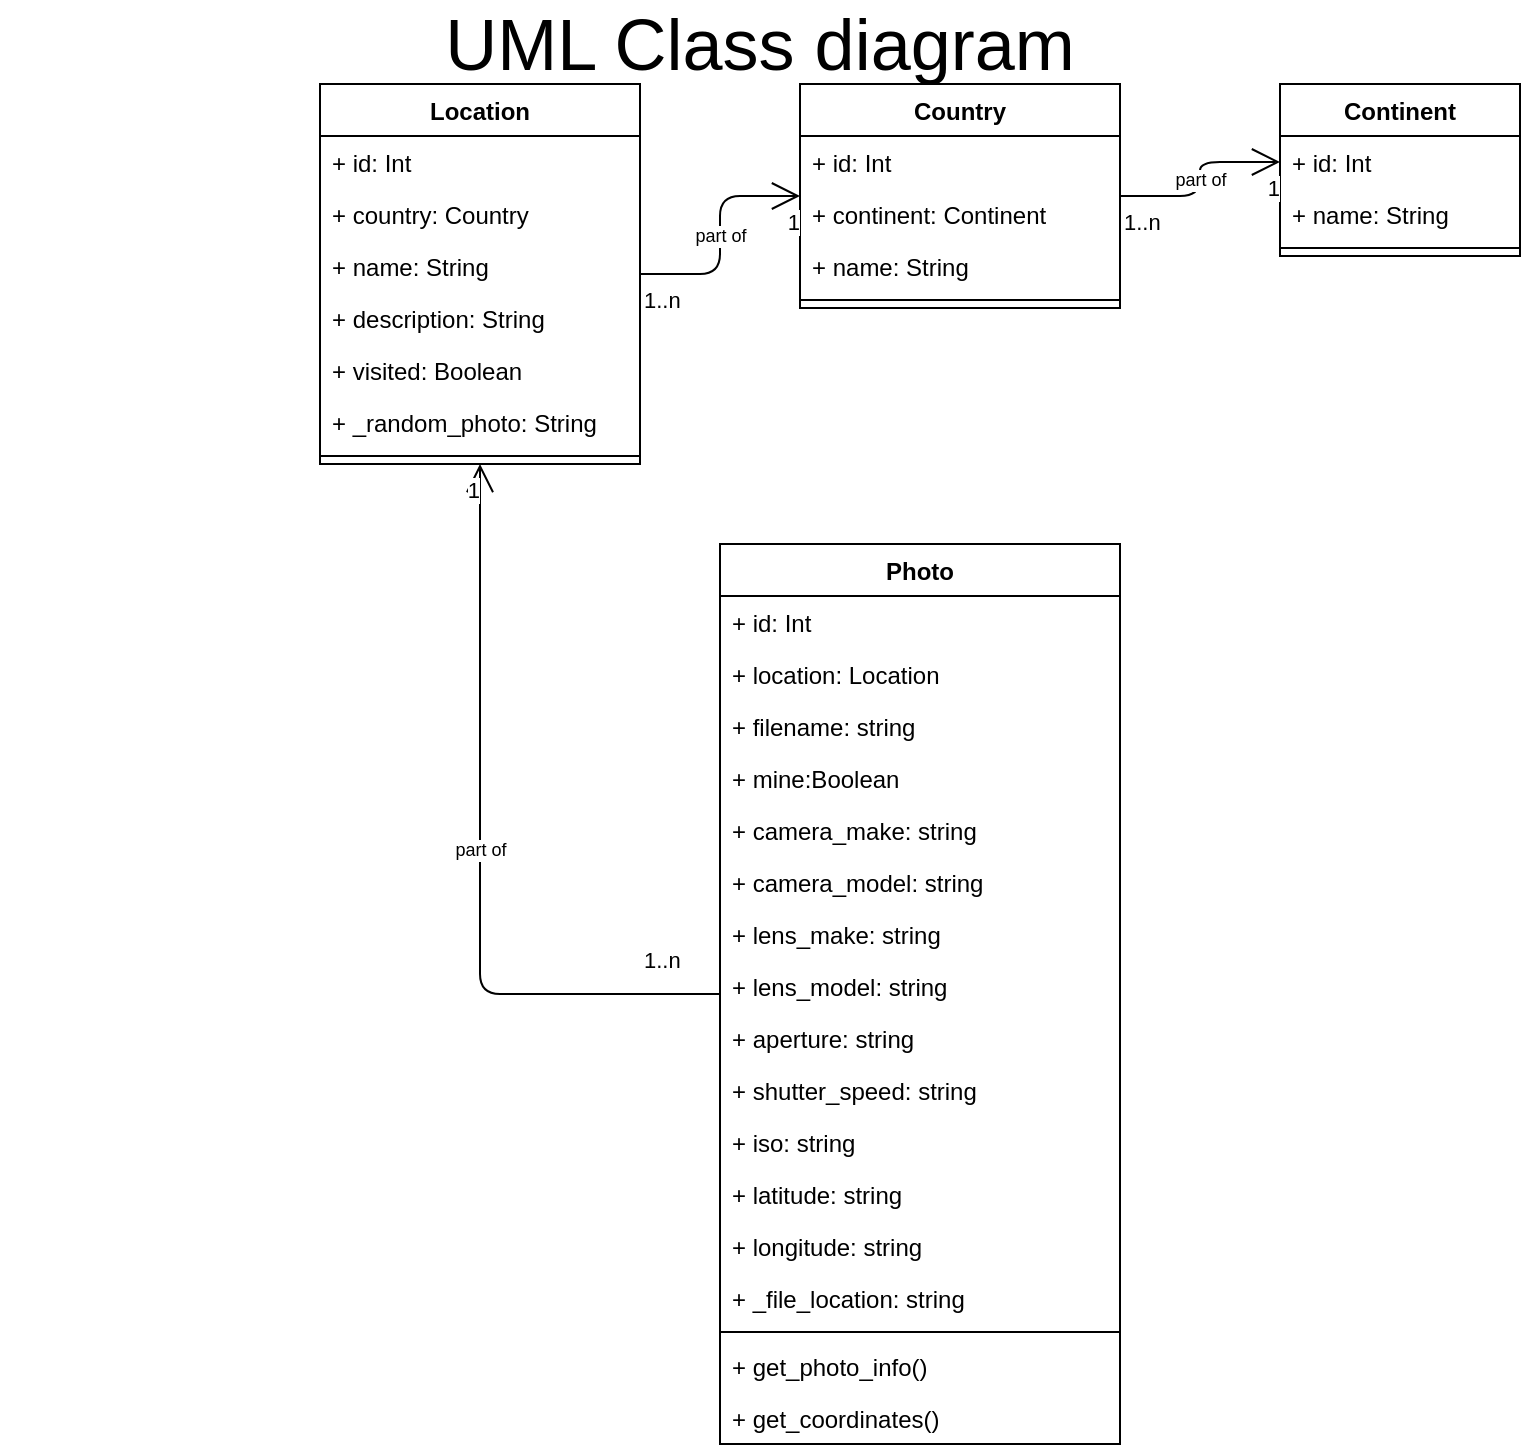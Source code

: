 <mxfile version="13.10.0" type="embed" pages="7">
    <diagram id="C5RBs43oDa-KdzZeNtuy" name="UML Class diagram">
        <mxGraphModel dx="1026" dy="656" grid="1" gridSize="10" guides="1" tooltips="1" connect="1" arrows="0" fold="1" page="1" pageScale="1" pageWidth="827" pageHeight="1169" math="0" shadow="0">
            <root>
                <mxCell id="WIyWlLk6GJQsqaUBKTNV-0"/>
                <mxCell id="WIyWlLk6GJQsqaUBKTNV-1" parent="WIyWlLk6GJQsqaUBKTNV-0"/>
                <mxCell id="_HAbwKvfcYTaI2jSfiZZ-10" value="Country" style="swimlane;fontStyle=1;align=center;verticalAlign=top;childLayout=stackLayout;horizontal=1;startSize=26;horizontalStack=0;resizeParent=1;resizeParentMax=0;resizeLast=0;collapsible=1;marginBottom=0;" parent="WIyWlLk6GJQsqaUBKTNV-1" vertex="1">
                    <mxGeometry x="440" y="50" width="160" height="112" as="geometry"/>
                </mxCell>
                <mxCell id="_HAbwKvfcYTaI2jSfiZZ-11" value="+ id: Int" style="text;strokeColor=none;fillColor=none;align=left;verticalAlign=top;spacingLeft=4;spacingRight=4;overflow=hidden;rotatable=0;points=[[0,0.5],[1,0.5]];portConstraint=eastwest;" parent="_HAbwKvfcYTaI2jSfiZZ-10" vertex="1">
                    <mxGeometry y="26" width="160" height="26" as="geometry"/>
                </mxCell>
                <mxCell id="S17_DZzXtAtvhhlAf8MP-12" value="+ continent: Continent" style="text;strokeColor=none;fillColor=none;align=left;verticalAlign=top;spacingLeft=4;spacingRight=4;overflow=hidden;rotatable=0;points=[[0,0.5],[1,0.5]];portConstraint=eastwest;" parent="_HAbwKvfcYTaI2jSfiZZ-10" vertex="1">
                    <mxGeometry y="52" width="160" height="26" as="geometry"/>
                </mxCell>
                <mxCell id="S17_DZzXtAtvhhlAf8MP-13" value="+ name: String" style="text;strokeColor=none;fillColor=none;align=left;verticalAlign=top;spacingLeft=4;spacingRight=4;overflow=hidden;rotatable=0;points=[[0,0.5],[1,0.5]];portConstraint=eastwest;" parent="_HAbwKvfcYTaI2jSfiZZ-10" vertex="1">
                    <mxGeometry y="78" width="160" height="26" as="geometry"/>
                </mxCell>
                <mxCell id="_HAbwKvfcYTaI2jSfiZZ-12" value="" style="line;strokeWidth=1;fillColor=none;align=left;verticalAlign=middle;spacingTop=-1;spacingLeft=3;spacingRight=3;rotatable=0;labelPosition=right;points=[];portConstraint=eastwest;" parent="_HAbwKvfcYTaI2jSfiZZ-10" vertex="1">
                    <mxGeometry y="104" width="160" height="8" as="geometry"/>
                </mxCell>
                <mxCell id="_HAbwKvfcYTaI2jSfiZZ-18" value="Location" style="swimlane;fontStyle=1;align=center;verticalAlign=top;childLayout=stackLayout;horizontal=1;startSize=26;horizontalStack=0;resizeParent=1;resizeParentMax=0;resizeLast=0;collapsible=1;marginBottom=0;" parent="WIyWlLk6GJQsqaUBKTNV-1" vertex="1">
                    <mxGeometry x="200" y="50" width="160" height="190" as="geometry"/>
                </mxCell>
                <mxCell id="_HAbwKvfcYTaI2jSfiZZ-19" value="+ id: Int" style="text;strokeColor=none;fillColor=none;align=left;verticalAlign=top;spacingLeft=4;spacingRight=4;overflow=hidden;rotatable=0;points=[[0,0.5],[1,0.5]];portConstraint=eastwest;" parent="_HAbwKvfcYTaI2jSfiZZ-18" vertex="1">
                    <mxGeometry y="26" width="160" height="26" as="geometry"/>
                </mxCell>
                <mxCell id="S17_DZzXtAtvhhlAf8MP-11" value="+ country: Country" style="text;strokeColor=none;fillColor=none;align=left;verticalAlign=top;spacingLeft=4;spacingRight=4;overflow=hidden;rotatable=0;points=[[0,0.5],[1,0.5]];portConstraint=eastwest;" parent="_HAbwKvfcYTaI2jSfiZZ-18" vertex="1">
                    <mxGeometry y="52" width="160" height="26" as="geometry"/>
                </mxCell>
                <mxCell id="S17_DZzXtAtvhhlAf8MP-10" value="+ name: String" style="text;strokeColor=none;fillColor=none;align=left;verticalAlign=top;spacingLeft=4;spacingRight=4;overflow=hidden;rotatable=0;points=[[0,0.5],[1,0.5]];portConstraint=eastwest;" parent="_HAbwKvfcYTaI2jSfiZZ-18" vertex="1">
                    <mxGeometry y="78" width="160" height="26" as="geometry"/>
                </mxCell>
                <mxCell id="S17_DZzXtAtvhhlAf8MP-9" value="+ description: String" style="text;strokeColor=none;fillColor=none;align=left;verticalAlign=top;spacingLeft=4;spacingRight=4;overflow=hidden;rotatable=0;points=[[0,0.5],[1,0.5]];portConstraint=eastwest;" parent="_HAbwKvfcYTaI2jSfiZZ-18" vertex="1">
                    <mxGeometry y="104" width="160" height="26" as="geometry"/>
                </mxCell>
                <mxCell id="iTT6nS9sQwGT1zIHzTxG-0" value="+ visited: Boolean" style="text;strokeColor=none;fillColor=none;align=left;verticalAlign=top;spacingLeft=4;spacingRight=4;overflow=hidden;rotatable=0;points=[[0,0.5],[1,0.5]];portConstraint=eastwest;" parent="_HAbwKvfcYTaI2jSfiZZ-18" vertex="1">
                    <mxGeometry y="130" width="160" height="26" as="geometry"/>
                </mxCell>
                <mxCell id="_HAbwKvfcYTaI2jSfiZZ-27" value="+ _random_photo: String" style="text;strokeColor=none;fillColor=none;align=left;verticalAlign=top;spacingLeft=4;spacingRight=4;overflow=hidden;rotatable=0;points=[[0,0.5],[1,0.5]];portConstraint=eastwest;" parent="_HAbwKvfcYTaI2jSfiZZ-18" vertex="1">
                    <mxGeometry y="156" width="160" height="26" as="geometry"/>
                </mxCell>
                <mxCell id="_HAbwKvfcYTaI2jSfiZZ-20" value="" style="line;strokeWidth=1;fillColor=none;align=left;verticalAlign=middle;spacingTop=-1;spacingLeft=3;spacingRight=3;rotatable=0;labelPosition=right;points=[];portConstraint=eastwest;" parent="_HAbwKvfcYTaI2jSfiZZ-18" vertex="1">
                    <mxGeometry y="182" width="160" height="8" as="geometry"/>
                </mxCell>
                <mxCell id="6b-0Ztd64MfCkyTz4x-n-39" value="part of" style="endArrow=open;html=1;endSize=12;startArrow=none;startSize=14;startFill=0;edgeStyle=orthogonalEdgeStyle;fontSize=9;" parent="WIyWlLk6GJQsqaUBKTNV-1" source="_HAbwKvfcYTaI2jSfiZZ-18" target="_HAbwKvfcYTaI2jSfiZZ-10" edge="1">
                    <mxGeometry relative="1" as="geometry">
                        <mxPoint x="500" y="279" as="sourcePoint"/>
                        <mxPoint x="620" y="251" as="targetPoint"/>
                    </mxGeometry>
                </mxCell>
                <mxCell id="6b-0Ztd64MfCkyTz4x-n-40" value="1..n" style="edgeLabel;resizable=0;html=1;align=left;verticalAlign=top;" parent="6b-0Ztd64MfCkyTz4x-n-39" connectable="0" vertex="1">
                    <mxGeometry x="-1" relative="1" as="geometry"/>
                </mxCell>
                <mxCell id="6b-0Ztd64MfCkyTz4x-n-41" value="1" style="edgeLabel;resizable=0;html=1;align=right;verticalAlign=top;" parent="6b-0Ztd64MfCkyTz4x-n-39" connectable="0" vertex="1">
                    <mxGeometry x="1" relative="1" as="geometry"/>
                </mxCell>
                <mxCell id="S17_DZzXtAtvhhlAf8MP-0" value="Continent" style="swimlane;fontStyle=1;align=center;verticalAlign=top;childLayout=stackLayout;horizontal=1;startSize=26;horizontalStack=0;resizeParent=1;resizeParentMax=0;resizeLast=0;collapsible=1;marginBottom=0;" parent="WIyWlLk6GJQsqaUBKTNV-1" vertex="1">
                    <mxGeometry x="680" y="50" width="120" height="86" as="geometry"/>
                </mxCell>
                <mxCell id="S17_DZzXtAtvhhlAf8MP-1" value="+ id: Int" style="text;strokeColor=none;fillColor=none;align=left;verticalAlign=top;spacingLeft=4;spacingRight=4;overflow=hidden;rotatable=0;points=[[0,0.5],[1,0.5]];portConstraint=eastwest;" parent="S17_DZzXtAtvhhlAf8MP-0" vertex="1">
                    <mxGeometry y="26" width="120" height="26" as="geometry"/>
                </mxCell>
                <mxCell id="S17_DZzXtAtvhhlAf8MP-14" value="+ name: String" style="text;strokeColor=none;fillColor=none;align=left;verticalAlign=top;spacingLeft=4;spacingRight=4;overflow=hidden;rotatable=0;points=[[0,0.5],[1,0.5]];portConstraint=eastwest;" parent="S17_DZzXtAtvhhlAf8MP-0" vertex="1">
                    <mxGeometry y="52" width="120" height="26" as="geometry"/>
                </mxCell>
                <mxCell id="S17_DZzXtAtvhhlAf8MP-2" value="" style="line;strokeWidth=1;fillColor=none;align=left;verticalAlign=middle;spacingTop=-1;spacingLeft=3;spacingRight=3;rotatable=0;labelPosition=right;points=[];portConstraint=eastwest;" parent="S17_DZzXtAtvhhlAf8MP-0" vertex="1">
                    <mxGeometry y="78" width="120" height="8" as="geometry"/>
                </mxCell>
                <mxCell id="S17_DZzXtAtvhhlAf8MP-6" value="part of" style="endArrow=open;html=1;endSize=12;startArrow=none;startSize=14;startFill=0;edgeStyle=orthogonalEdgeStyle;fontSize=9;entryX=0;entryY=0.5;entryDx=0;entryDy=0;" parent="WIyWlLk6GJQsqaUBKTNV-1" source="_HAbwKvfcYTaI2jSfiZZ-10" target="S17_DZzXtAtvhhlAf8MP-1" edge="1">
                    <mxGeometry relative="1" as="geometry">
                        <mxPoint x="620" y="209" as="sourcePoint"/>
                        <mxPoint x="740" y="170" as="targetPoint"/>
                    </mxGeometry>
                </mxCell>
                <mxCell id="S17_DZzXtAtvhhlAf8MP-7" value="1..n" style="edgeLabel;resizable=0;html=1;align=left;verticalAlign=top;" parent="S17_DZzXtAtvhhlAf8MP-6" connectable="0" vertex="1">
                    <mxGeometry x="-1" relative="1" as="geometry"/>
                </mxCell>
                <mxCell id="S17_DZzXtAtvhhlAf8MP-8" value="1" style="edgeLabel;resizable=0;html=1;align=right;verticalAlign=top;" parent="S17_DZzXtAtvhhlAf8MP-6" connectable="0" vertex="1">
                    <mxGeometry x="1" relative="1" as="geometry"/>
                </mxCell>
                <mxCell id="S17_DZzXtAtvhhlAf8MP-15" value="&lt;font style=&quot;font-size: 36px&quot;&gt;UML Class diagram&lt;/font&gt;" style="text;html=1;strokeColor=none;fillColor=none;align=center;verticalAlign=middle;whiteSpace=wrap;rounded=0;" parent="WIyWlLk6GJQsqaUBKTNV-1" vertex="1">
                    <mxGeometry x="40" y="10" width="760" height="40" as="geometry"/>
                </mxCell>
                <mxCell id="iRQ1AphDZ2LwAOOgi8sd-0" value="Photo" style="swimlane;fontStyle=1;align=center;verticalAlign=top;childLayout=stackLayout;horizontal=1;startSize=26;horizontalStack=0;resizeParent=1;resizeParentMax=0;resizeLast=0;collapsible=1;marginBottom=0;" parent="WIyWlLk6GJQsqaUBKTNV-1" vertex="1">
                    <mxGeometry x="400" y="280" width="200" height="450" as="geometry"/>
                </mxCell>
                <mxCell id="iRQ1AphDZ2LwAOOgi8sd-1" value="+ id: Int" style="text;strokeColor=none;fillColor=none;align=left;verticalAlign=top;spacingLeft=4;spacingRight=4;overflow=hidden;rotatable=0;points=[[0,0.5],[1,0.5]];portConstraint=eastwest;" parent="iRQ1AphDZ2LwAOOgi8sd-0" vertex="1">
                    <mxGeometry y="26" width="200" height="26" as="geometry"/>
                </mxCell>
                <mxCell id="iRQ1AphDZ2LwAOOgi8sd-5" value="+ location: Location" style="text;strokeColor=none;fillColor=none;align=left;verticalAlign=top;spacingLeft=4;spacingRight=4;overflow=hidden;rotatable=0;points=[[0,0.5],[1,0.5]];portConstraint=eastwest;" parent="iRQ1AphDZ2LwAOOgi8sd-0" vertex="1">
                    <mxGeometry y="52" width="200" height="26" as="geometry"/>
                </mxCell>
                <mxCell id="iRQ1AphDZ2LwAOOgi8sd-3" value="+ filename: string" style="text;strokeColor=none;fillColor=none;align=left;verticalAlign=top;spacingLeft=4;spacingRight=4;overflow=hidden;rotatable=0;points=[[0,0.5],[1,0.5]];portConstraint=eastwest;" parent="iRQ1AphDZ2LwAOOgi8sd-0" vertex="1">
                    <mxGeometry y="78" width="200" height="26" as="geometry"/>
                </mxCell>
                <mxCell id="iRQ1AphDZ2LwAOOgi8sd-4" value="+ mine:Boolean" style="text;strokeColor=none;fillColor=none;align=left;verticalAlign=top;spacingLeft=4;spacingRight=4;overflow=hidden;rotatable=0;points=[[0,0.5],[1,0.5]];portConstraint=eastwest;" parent="iRQ1AphDZ2LwAOOgi8sd-0" vertex="1">
                    <mxGeometry y="104" width="200" height="26" as="geometry"/>
                </mxCell>
                <mxCell id="X34kx8ks0Io8x8k9ETpR-16" value="+ camera_make: string" style="text;strokeColor=none;fillColor=none;align=left;verticalAlign=top;spacingLeft=4;spacingRight=4;overflow=hidden;rotatable=0;points=[[0,0.5],[1,0.5]];portConstraint=eastwest;" parent="iRQ1AphDZ2LwAOOgi8sd-0" vertex="1">
                    <mxGeometry y="130" width="200" height="26" as="geometry"/>
                </mxCell>
                <mxCell id="X34kx8ks0Io8x8k9ETpR-17" value="+ camera_model: string" style="text;strokeColor=none;fillColor=none;align=left;verticalAlign=top;spacingLeft=4;spacingRight=4;overflow=hidden;rotatable=0;points=[[0,0.5],[1,0.5]];portConstraint=eastwest;" parent="iRQ1AphDZ2LwAOOgi8sd-0" vertex="1">
                    <mxGeometry y="156" width="200" height="26" as="geometry"/>
                </mxCell>
                <mxCell id="X34kx8ks0Io8x8k9ETpR-18" value="+ lens_make: string" style="text;strokeColor=none;fillColor=none;align=left;verticalAlign=top;spacingLeft=4;spacingRight=4;overflow=hidden;rotatable=0;points=[[0,0.5],[1,0.5]];portConstraint=eastwest;" parent="iRQ1AphDZ2LwAOOgi8sd-0" vertex="1">
                    <mxGeometry y="182" width="200" height="26" as="geometry"/>
                </mxCell>
                <mxCell id="X34kx8ks0Io8x8k9ETpR-19" value="+ lens_model: string" style="text;strokeColor=none;fillColor=none;align=left;verticalAlign=top;spacingLeft=4;spacingRight=4;overflow=hidden;rotatable=0;points=[[0,0.5],[1,0.5]];portConstraint=eastwest;" parent="iRQ1AphDZ2LwAOOgi8sd-0" vertex="1">
                    <mxGeometry y="208" width="200" height="26" as="geometry"/>
                </mxCell>
                <mxCell id="X34kx8ks0Io8x8k9ETpR-20" value="+ aperture: string" style="text;strokeColor=none;fillColor=none;align=left;verticalAlign=top;spacingLeft=4;spacingRight=4;overflow=hidden;rotatable=0;points=[[0,0.5],[1,0.5]];portConstraint=eastwest;" parent="iRQ1AphDZ2LwAOOgi8sd-0" vertex="1">
                    <mxGeometry y="234" width="200" height="26" as="geometry"/>
                </mxCell>
                <mxCell id="X34kx8ks0Io8x8k9ETpR-21" value="+ shutter_speed: string" style="text;strokeColor=none;fillColor=none;align=left;verticalAlign=top;spacingLeft=4;spacingRight=4;overflow=hidden;rotatable=0;points=[[0,0.5],[1,0.5]];portConstraint=eastwest;" parent="iRQ1AphDZ2LwAOOgi8sd-0" vertex="1">
                    <mxGeometry y="260" width="200" height="26" as="geometry"/>
                </mxCell>
                <mxCell id="X34kx8ks0Io8x8k9ETpR-22" value="+ iso: string" style="text;strokeColor=none;fillColor=none;align=left;verticalAlign=top;spacingLeft=4;spacingRight=4;overflow=hidden;rotatable=0;points=[[0,0.5],[1,0.5]];portConstraint=eastwest;" parent="iRQ1AphDZ2LwAOOgi8sd-0" vertex="1">
                    <mxGeometry y="286" width="200" height="26" as="geometry"/>
                </mxCell>
                <mxCell id="X34kx8ks0Io8x8k9ETpR-23" value="+ latitude: string" style="text;strokeColor=none;fillColor=none;align=left;verticalAlign=top;spacingLeft=4;spacingRight=4;overflow=hidden;rotatable=0;points=[[0,0.5],[1,0.5]];portConstraint=eastwest;" parent="iRQ1AphDZ2LwAOOgi8sd-0" vertex="1">
                    <mxGeometry y="312" width="200" height="26" as="geometry"/>
                </mxCell>
                <mxCell id="X34kx8ks0Io8x8k9ETpR-24" value="+ longitude: string" style="text;strokeColor=none;fillColor=none;align=left;verticalAlign=top;spacingLeft=4;spacingRight=4;overflow=hidden;rotatable=0;points=[[0,0.5],[1,0.5]];portConstraint=eastwest;" parent="iRQ1AphDZ2LwAOOgi8sd-0" vertex="1">
                    <mxGeometry y="338" width="200" height="26" as="geometry"/>
                </mxCell>
                <mxCell id="X34kx8ks0Io8x8k9ETpR-27" value="+ _file_location: string" style="text;strokeColor=none;fillColor=none;align=left;verticalAlign=top;spacingLeft=4;spacingRight=4;overflow=hidden;rotatable=0;points=[[0,0.5],[1,0.5]];portConstraint=eastwest;" parent="iRQ1AphDZ2LwAOOgi8sd-0" vertex="1">
                    <mxGeometry y="364" width="200" height="26" as="geometry"/>
                </mxCell>
                <mxCell id="iRQ1AphDZ2LwAOOgi8sd-6" value="" style="line;strokeWidth=1;fillColor=none;align=left;verticalAlign=middle;spacingTop=-1;spacingLeft=3;spacingRight=3;rotatable=0;labelPosition=right;points=[];portConstraint=eastwest;" parent="iRQ1AphDZ2LwAOOgi8sd-0" vertex="1">
                    <mxGeometry y="390" width="200" height="8" as="geometry"/>
                </mxCell>
                <mxCell id="X34kx8ks0Io8x8k9ETpR-28" value="+ get_photo_info()" style="text;strokeColor=none;fillColor=none;align=left;verticalAlign=top;spacingLeft=4;spacingRight=4;overflow=hidden;rotatable=0;points=[[0,0.5],[1,0.5]];portConstraint=eastwest;" parent="iRQ1AphDZ2LwAOOgi8sd-0" vertex="1">
                    <mxGeometry y="398" width="200" height="26" as="geometry"/>
                </mxCell>
                <mxCell id="X34kx8ks0Io8x8k9ETpR-29" value="+ get_coordinates()" style="text;strokeColor=none;fillColor=none;align=left;verticalAlign=top;spacingLeft=4;spacingRight=4;overflow=hidden;rotatable=0;points=[[0,0.5],[1,0.5]];portConstraint=eastwest;" parent="iRQ1AphDZ2LwAOOgi8sd-0" vertex="1">
                    <mxGeometry y="424" width="200" height="26" as="geometry"/>
                </mxCell>
                <mxCell id="iRQ1AphDZ2LwAOOgi8sd-10" value="part of" style="endArrow=open;html=1;endSize=12;startArrow=none;startSize=14;startFill=0;edgeStyle=orthogonalEdgeStyle;fontSize=9;" parent="WIyWlLk6GJQsqaUBKTNV-1" source="iRQ1AphDZ2LwAOOgi8sd-0" target="_HAbwKvfcYTaI2jSfiZZ-18" edge="1">
                    <mxGeometry relative="1" as="geometry">
                        <mxPoint x="90" y="260" as="sourcePoint"/>
                        <mxPoint x="170" y="234" as="targetPoint"/>
                    </mxGeometry>
                </mxCell>
                <mxCell id="iRQ1AphDZ2LwAOOgi8sd-11" value="1..n" style="edgeLabel;resizable=0;html=1;align=left;verticalAlign=top;" parent="iRQ1AphDZ2LwAOOgi8sd-10" connectable="0" vertex="1">
                    <mxGeometry x="-1" relative="1" as="geometry">
                        <mxPoint x="-40" y="-30" as="offset"/>
                    </mxGeometry>
                </mxCell>
                <mxCell id="iRQ1AphDZ2LwAOOgi8sd-12" value="1" style="edgeLabel;resizable=0;html=1;align=right;verticalAlign=top;" parent="iRQ1AphDZ2LwAOOgi8sd-10" connectable="0" vertex="1">
                    <mxGeometry x="1" relative="1" as="geometry"/>
                </mxCell>
            </root>
        </mxGraphModel>
    </diagram>
    <diagram name="UML object diagram" id="8tHm3xc8DvYqFM3VfED4">
        <mxGraphModel dx="1520" dy="841" grid="1" gridSize="10" guides="1" tooltips="1" connect="1" arrows="0" fold="1" page="1" pageScale="1" pageWidth="827" pageHeight="1169" math="0" shadow="0">
            <root>
                <mxCell id="QGsZXZSTWWfmIvHB2mNW-0"/>
                <mxCell id="QGsZXZSTWWfmIvHB2mNW-1" parent="QGsZXZSTWWfmIvHB2mNW-0"/>
                <mxCell id="QGsZXZSTWWfmIvHB2mNW-62" value="Country" style="swimlane;fontStyle=1;align=center;verticalAlign=top;childLayout=stackLayout;horizontal=1;startSize=26;horizontalStack=0;resizeParent=1;resizeParentMax=0;resizeLast=0;collapsible=1;marginBottom=0;" vertex="1" parent="QGsZXZSTWWfmIvHB2mNW-1">
                    <mxGeometry x="480" y="80" width="120" height="112" as="geometry"/>
                </mxCell>
                <mxCell id="QGsZXZSTWWfmIvHB2mNW-63" value="+ id: 1" style="text;strokeColor=none;fillColor=none;align=left;verticalAlign=top;spacingLeft=4;spacingRight=4;overflow=hidden;rotatable=0;points=[[0,0.5],[1,0.5]];portConstraint=eastwest;" vertex="1" parent="QGsZXZSTWWfmIvHB2mNW-62">
                    <mxGeometry y="26" width="120" height="26" as="geometry"/>
                </mxCell>
                <mxCell id="QGsZXZSTWWfmIvHB2mNW-64" value="+ continent: Europe" style="text;strokeColor=none;fillColor=none;align=left;verticalAlign=top;spacingLeft=4;spacingRight=4;overflow=hidden;rotatable=0;points=[[0,0.5],[1,0.5]];portConstraint=eastwest;" vertex="1" parent="QGsZXZSTWWfmIvHB2mNW-62">
                    <mxGeometry y="52" width="120" height="26" as="geometry"/>
                </mxCell>
                <mxCell id="QGsZXZSTWWfmIvHB2mNW-65" value="+ name: Scotland" style="text;strokeColor=none;fillColor=none;align=left;verticalAlign=top;spacingLeft=4;spacingRight=4;overflow=hidden;rotatable=0;points=[[0,0.5],[1,0.5]];portConstraint=eastwest;" vertex="1" parent="QGsZXZSTWWfmIvHB2mNW-62">
                    <mxGeometry y="78" width="120" height="26" as="geometry"/>
                </mxCell>
                <mxCell id="QGsZXZSTWWfmIvHB2mNW-66" value="" style="line;strokeWidth=1;fillColor=none;align=left;verticalAlign=middle;spacingTop=-1;spacingLeft=3;spacingRight=3;rotatable=0;labelPosition=right;points=[];portConstraint=eastwest;" vertex="1" parent="QGsZXZSTWWfmIvHB2mNW-62">
                    <mxGeometry y="104" width="120" height="8" as="geometry"/>
                </mxCell>
                <mxCell id="QGsZXZSTWWfmIvHB2mNW-67" value="Location" style="swimlane;fontStyle=1;align=center;verticalAlign=top;childLayout=stackLayout;horizontal=1;startSize=26;horizontalStack=0;resizeParent=1;resizeParentMax=0;resizeLast=0;collapsible=1;marginBottom=0;" vertex="1" parent="QGsZXZSTWWfmIvHB2mNW-1">
                    <mxGeometry x="200" y="80" width="200" height="190" as="geometry"/>
                </mxCell>
                <mxCell id="QGsZXZSTWWfmIvHB2mNW-68" value="+ id: 101" style="text;strokeColor=none;fillColor=none;align=left;verticalAlign=top;spacingLeft=4;spacingRight=4;overflow=hidden;rotatable=0;points=[[0,0.5],[1,0.5]];portConstraint=eastwest;" vertex="1" parent="QGsZXZSTWWfmIvHB2mNW-67">
                    <mxGeometry y="26" width="200" height="26" as="geometry"/>
                </mxCell>
                <mxCell id="QGsZXZSTWWfmIvHB2mNW-69" value="+ country: Scotland" style="text;strokeColor=none;fillColor=none;align=left;verticalAlign=top;spacingLeft=4;spacingRight=4;overflow=hidden;rotatable=0;points=[[0,0.5],[1,0.5]];portConstraint=eastwest;" vertex="1" parent="QGsZXZSTWWfmIvHB2mNW-67">
                    <mxGeometry y="52" width="200" height="26" as="geometry"/>
                </mxCell>
                <mxCell id="QGsZXZSTWWfmIvHB2mNW-70" value="+ name: Glencoe" style="text;strokeColor=none;fillColor=none;align=left;verticalAlign=top;spacingLeft=4;spacingRight=4;overflow=hidden;rotatable=0;points=[[0,0.5],[1,0.5]];portConstraint=eastwest;" vertex="1" parent="QGsZXZSTWWfmIvHB2mNW-67">
                    <mxGeometry y="78" width="200" height="26" as="geometry"/>
                </mxCell>
                <mxCell id="QGsZXZSTWWfmIvHB2mNW-71" value="+ description: Stunning..." style="text;strokeColor=none;fillColor=none;align=left;verticalAlign=top;spacingLeft=4;spacingRight=4;overflow=hidden;rotatable=0;points=[[0,0.5],[1,0.5]];portConstraint=eastwest;" vertex="1" parent="QGsZXZSTWWfmIvHB2mNW-67">
                    <mxGeometry y="104" width="200" height="26" as="geometry"/>
                </mxCell>
                <mxCell id="QGsZXZSTWWfmIvHB2mNW-72" value="+ visited: True" style="text;strokeColor=none;fillColor=none;align=left;verticalAlign=top;spacingLeft=4;spacingRight=4;overflow=hidden;rotatable=0;points=[[0,0.5],[1,0.5]];portConstraint=eastwest;" vertex="1" parent="QGsZXZSTWWfmIvHB2mNW-67">
                    <mxGeometry y="130" width="200" height="26" as="geometry"/>
                </mxCell>
                <mxCell id="QGsZXZSTWWfmIvHB2mNW-73" value="+ _random_photo: devils_pulpit.jpg" style="text;strokeColor=none;fillColor=none;align=left;verticalAlign=top;spacingLeft=4;spacingRight=4;overflow=hidden;rotatable=0;points=[[0,0.5],[1,0.5]];portConstraint=eastwest;" vertex="1" parent="QGsZXZSTWWfmIvHB2mNW-67">
                    <mxGeometry y="156" width="200" height="26" as="geometry"/>
                </mxCell>
                <mxCell id="QGsZXZSTWWfmIvHB2mNW-74" value="" style="line;strokeWidth=1;fillColor=none;align=left;verticalAlign=middle;spacingTop=-1;spacingLeft=3;spacingRight=3;rotatable=0;labelPosition=right;points=[];portConstraint=eastwest;" vertex="1" parent="QGsZXZSTWWfmIvHB2mNW-67">
                    <mxGeometry y="182" width="200" height="8" as="geometry"/>
                </mxCell>
                <mxCell id="QGsZXZSTWWfmIvHB2mNW-75" value="part of" style="endArrow=open;html=1;endSize=12;startArrow=none;startSize=14;startFill=0;edgeStyle=orthogonalEdgeStyle;fontSize=9;" edge="1" parent="QGsZXZSTWWfmIvHB2mNW-1" source="QGsZXZSTWWfmIvHB2mNW-67" target="QGsZXZSTWWfmIvHB2mNW-62">
                    <mxGeometry relative="1" as="geometry">
                        <mxPoint x="510" y="309" as="sourcePoint"/>
                        <mxPoint x="630" y="281" as="targetPoint"/>
                    </mxGeometry>
                </mxCell>
                <mxCell id="QGsZXZSTWWfmIvHB2mNW-76" value="1..n" style="edgeLabel;resizable=0;html=1;align=left;verticalAlign=top;" connectable="0" vertex="1" parent="QGsZXZSTWWfmIvHB2mNW-75">
                    <mxGeometry x="-1" relative="1" as="geometry"/>
                </mxCell>
                <mxCell id="QGsZXZSTWWfmIvHB2mNW-77" value="1" style="edgeLabel;resizable=0;html=1;align=right;verticalAlign=top;" connectable="0" vertex="1" parent="QGsZXZSTWWfmIvHB2mNW-75">
                    <mxGeometry x="1" relative="1" as="geometry"/>
                </mxCell>
                <mxCell id="QGsZXZSTWWfmIvHB2mNW-78" value="Continent" style="swimlane;fontStyle=1;align=center;verticalAlign=top;childLayout=stackLayout;horizontal=1;startSize=26;horizontalStack=0;resizeParent=1;resizeParentMax=0;resizeLast=0;collapsible=1;marginBottom=0;" vertex="1" parent="QGsZXZSTWWfmIvHB2mNW-1">
                    <mxGeometry x="680" y="80" width="120" height="86" as="geometry"/>
                </mxCell>
                <mxCell id="QGsZXZSTWWfmIvHB2mNW-79" value="+ id: 1" style="text;strokeColor=none;fillColor=none;align=left;verticalAlign=top;spacingLeft=4;spacingRight=4;overflow=hidden;rotatable=0;points=[[0,0.5],[1,0.5]];portConstraint=eastwest;" vertex="1" parent="QGsZXZSTWWfmIvHB2mNW-78">
                    <mxGeometry y="26" width="120" height="26" as="geometry"/>
                </mxCell>
                <mxCell id="QGsZXZSTWWfmIvHB2mNW-80" value="+ name: Europe" style="text;strokeColor=none;fillColor=none;align=left;verticalAlign=top;spacingLeft=4;spacingRight=4;overflow=hidden;rotatable=0;points=[[0,0.5],[1,0.5]];portConstraint=eastwest;" vertex="1" parent="QGsZXZSTWWfmIvHB2mNW-78">
                    <mxGeometry y="52" width="120" height="26" as="geometry"/>
                </mxCell>
                <mxCell id="QGsZXZSTWWfmIvHB2mNW-81" value="" style="line;strokeWidth=1;fillColor=none;align=left;verticalAlign=middle;spacingTop=-1;spacingLeft=3;spacingRight=3;rotatable=0;labelPosition=right;points=[];portConstraint=eastwest;" vertex="1" parent="QGsZXZSTWWfmIvHB2mNW-78">
                    <mxGeometry y="78" width="120" height="8" as="geometry"/>
                </mxCell>
                <mxCell id="QGsZXZSTWWfmIvHB2mNW-82" value="part of" style="endArrow=open;html=1;endSize=12;startArrow=none;startSize=14;startFill=0;edgeStyle=orthogonalEdgeStyle;fontSize=9;entryX=0;entryY=0.5;entryDx=0;entryDy=0;" edge="1" parent="QGsZXZSTWWfmIvHB2mNW-1" source="QGsZXZSTWWfmIvHB2mNW-62" target="QGsZXZSTWWfmIvHB2mNW-79">
                    <mxGeometry relative="1" as="geometry">
                        <mxPoint x="630" y="239" as="sourcePoint"/>
                        <mxPoint x="750" y="200" as="targetPoint"/>
                    </mxGeometry>
                </mxCell>
                <mxCell id="QGsZXZSTWWfmIvHB2mNW-83" value="1..n" style="edgeLabel;resizable=0;html=1;align=left;verticalAlign=top;" connectable="0" vertex="1" parent="QGsZXZSTWWfmIvHB2mNW-82">
                    <mxGeometry x="-1" relative="1" as="geometry"/>
                </mxCell>
                <mxCell id="QGsZXZSTWWfmIvHB2mNW-84" value="1" style="edgeLabel;resizable=0;html=1;align=right;verticalAlign=top;" connectable="0" vertex="1" parent="QGsZXZSTWWfmIvHB2mNW-82">
                    <mxGeometry x="1" relative="1" as="geometry"/>
                </mxCell>
                <mxCell id="QGsZXZSTWWfmIvHB2mNW-85" value="&lt;font style=&quot;font-size: 36px&quot;&gt;UML Object diagram&lt;/font&gt;" style="text;html=1;strokeColor=none;fillColor=none;align=center;verticalAlign=middle;whiteSpace=wrap;rounded=0;" vertex="1" parent="QGsZXZSTWWfmIvHB2mNW-1">
                    <mxGeometry y="20" width="810" height="40" as="geometry"/>
                </mxCell>
                <mxCell id="QGsZXZSTWWfmIvHB2mNW-139" value="Photo" style="swimlane;fontStyle=1;align=center;verticalAlign=top;childLayout=stackLayout;horizontal=1;startSize=26;horizontalStack=0;resizeParent=1;resizeParentMax=0;resizeLast=0;collapsible=1;marginBottom=0;" vertex="1" parent="QGsZXZSTWWfmIvHB2mNW-1">
                    <mxGeometry x="480" y="280" width="200" height="450" as="geometry"/>
                </mxCell>
                <mxCell id="QGsZXZSTWWfmIvHB2mNW-140" value="+ id: 1" style="text;strokeColor=none;fillColor=none;align=left;verticalAlign=top;spacingLeft=4;spacingRight=4;overflow=hidden;rotatable=0;points=[[0,0.5],[1,0.5]];portConstraint=eastwest;" vertex="1" parent="QGsZXZSTWWfmIvHB2mNW-139">
                    <mxGeometry y="26" width="200" height="26" as="geometry"/>
                </mxCell>
                <mxCell id="QGsZXZSTWWfmIvHB2mNW-141" value="+ location: glencoe" style="text;strokeColor=none;fillColor=none;align=left;verticalAlign=top;spacingLeft=4;spacingRight=4;overflow=hidden;rotatable=0;points=[[0,0.5],[1,0.5]];portConstraint=eastwest;" vertex="1" parent="QGsZXZSTWWfmIvHB2mNW-139">
                    <mxGeometry y="52" width="200" height="26" as="geometry"/>
                </mxCell>
                <mxCell id="QGsZXZSTWWfmIvHB2mNW-142" value="+ filename: photo_01.jpg" style="text;strokeColor=none;fillColor=none;align=left;verticalAlign=top;spacingLeft=4;spacingRight=4;overflow=hidden;rotatable=0;points=[[0,0.5],[1,0.5]];portConstraint=eastwest;" vertex="1" parent="QGsZXZSTWWfmIvHB2mNW-139">
                    <mxGeometry y="78" width="200" height="26" as="geometry"/>
                </mxCell>
                <mxCell id="QGsZXZSTWWfmIvHB2mNW-143" value="+ mine: Yes" style="text;strokeColor=none;fillColor=none;align=left;verticalAlign=top;spacingLeft=4;spacingRight=4;overflow=hidden;rotatable=0;points=[[0,0.5],[1,0.5]];portConstraint=eastwest;" vertex="1" parent="QGsZXZSTWWfmIvHB2mNW-139">
                    <mxGeometry y="104" width="200" height="26" as="geometry"/>
                </mxCell>
                <mxCell id="QGsZXZSTWWfmIvHB2mNW-144" value="+ camera_make: Nikon" style="text;strokeColor=none;fillColor=none;align=left;verticalAlign=top;spacingLeft=4;spacingRight=4;overflow=hidden;rotatable=0;points=[[0,0.5],[1,0.5]];portConstraint=eastwest;" vertex="1" parent="QGsZXZSTWWfmIvHB2mNW-139">
                    <mxGeometry y="130" width="200" height="26" as="geometry"/>
                </mxCell>
                <mxCell id="QGsZXZSTWWfmIvHB2mNW-145" value="+ camera_model: Nikon D750" style="text;strokeColor=none;fillColor=none;align=left;verticalAlign=top;spacingLeft=4;spacingRight=4;overflow=hidden;rotatable=0;points=[[0,0.5],[1,0.5]];portConstraint=eastwest;" vertex="1" parent="QGsZXZSTWWfmIvHB2mNW-139">
                    <mxGeometry y="156" width="200" height="26" as="geometry"/>
                </mxCell>
                <mxCell id="QGsZXZSTWWfmIvHB2mNW-146" value="+ lens_make: Nikon" style="text;strokeColor=none;fillColor=none;align=left;verticalAlign=top;spacingLeft=4;spacingRight=4;overflow=hidden;rotatable=0;points=[[0,0.5],[1,0.5]];portConstraint=eastwest;" vertex="1" parent="QGsZXZSTWWfmIvHB2mNW-139">
                    <mxGeometry y="182" width="200" height="26" as="geometry"/>
                </mxCell>
                <mxCell id="QGsZXZSTWWfmIvHB2mNW-147" value="+ lens_model: 24-70" style="text;strokeColor=none;fillColor=none;align=left;verticalAlign=top;spacingLeft=4;spacingRight=4;overflow=hidden;rotatable=0;points=[[0,0.5],[1,0.5]];portConstraint=eastwest;" vertex="1" parent="QGsZXZSTWWfmIvHB2mNW-139">
                    <mxGeometry y="208" width="200" height="26" as="geometry"/>
                </mxCell>
                <mxCell id="QGsZXZSTWWfmIvHB2mNW-148" value="+ aperture: 11.0" style="text;strokeColor=none;fillColor=none;align=left;verticalAlign=top;spacingLeft=4;spacingRight=4;overflow=hidden;rotatable=0;points=[[0,0.5],[1,0.5]];portConstraint=eastwest;" vertex="1" parent="QGsZXZSTWWfmIvHB2mNW-139">
                    <mxGeometry y="234" width="200" height="26" as="geometry"/>
                </mxCell>
                <mxCell id="QGsZXZSTWWfmIvHB2mNW-149" value="+ shutter_speed: 2" style="text;strokeColor=none;fillColor=none;align=left;verticalAlign=top;spacingLeft=4;spacingRight=4;overflow=hidden;rotatable=0;points=[[0,0.5],[1,0.5]];portConstraint=eastwest;" vertex="1" parent="QGsZXZSTWWfmIvHB2mNW-139">
                    <mxGeometry y="260" width="200" height="26" as="geometry"/>
                </mxCell>
                <mxCell id="QGsZXZSTWWfmIvHB2mNW-150" value="+ iso: 100" style="text;strokeColor=none;fillColor=none;align=left;verticalAlign=top;spacingLeft=4;spacingRight=4;overflow=hidden;rotatable=0;points=[[0,0.5],[1,0.5]];portConstraint=eastwest;" vertex="1" parent="QGsZXZSTWWfmIvHB2mNW-139">
                    <mxGeometry y="286" width="200" height="26" as="geometry"/>
                </mxCell>
                <mxCell id="QGsZXZSTWWfmIvHB2mNW-151" value="+ latitude: 1.223" style="text;strokeColor=none;fillColor=none;align=left;verticalAlign=top;spacingLeft=4;spacingRight=4;overflow=hidden;rotatable=0;points=[[0,0.5],[1,0.5]];portConstraint=eastwest;" vertex="1" parent="QGsZXZSTWWfmIvHB2mNW-139">
                    <mxGeometry y="312" width="200" height="26" as="geometry"/>
                </mxCell>
                <mxCell id="QGsZXZSTWWfmIvHB2mNW-152" value="+ longitude: -1.344" style="text;strokeColor=none;fillColor=none;align=left;verticalAlign=top;spacingLeft=4;spacingRight=4;overflow=hidden;rotatable=0;points=[[0,0.5],[1,0.5]];portConstraint=eastwest;" vertex="1" parent="QGsZXZSTWWfmIvHB2mNW-139">
                    <mxGeometry y="338" width="200" height="26" as="geometry"/>
                </mxCell>
                <mxCell id="QGsZXZSTWWfmIvHB2mNW-153" value="+ _file_location: ph/photo_01.jpg" style="text;strokeColor=none;fillColor=none;align=left;verticalAlign=top;spacingLeft=4;spacingRight=4;overflow=hidden;rotatable=0;points=[[0,0.5],[1,0.5]];portConstraint=eastwest;" vertex="1" parent="QGsZXZSTWWfmIvHB2mNW-139">
                    <mxGeometry y="364" width="200" height="26" as="geometry"/>
                </mxCell>
                <mxCell id="QGsZXZSTWWfmIvHB2mNW-154" value="" style="line;strokeWidth=1;fillColor=none;align=left;verticalAlign=middle;spacingTop=-1;spacingLeft=3;spacingRight=3;rotatable=0;labelPosition=right;points=[];portConstraint=eastwest;" vertex="1" parent="QGsZXZSTWWfmIvHB2mNW-139">
                    <mxGeometry y="390" width="200" height="8" as="geometry"/>
                </mxCell>
                <mxCell id="QGsZXZSTWWfmIvHB2mNW-155" value="+ get_photo_info()" style="text;strokeColor=none;fillColor=none;align=left;verticalAlign=top;spacingLeft=4;spacingRight=4;overflow=hidden;rotatable=0;points=[[0,0.5],[1,0.5]];portConstraint=eastwest;" vertex="1" parent="QGsZXZSTWWfmIvHB2mNW-139">
                    <mxGeometry y="398" width="200" height="26" as="geometry"/>
                </mxCell>
                <mxCell id="QGsZXZSTWWfmIvHB2mNW-156" value="+ get_coordinates()" style="text;strokeColor=none;fillColor=none;align=left;verticalAlign=top;spacingLeft=4;spacingRight=4;overflow=hidden;rotatable=0;points=[[0,0.5],[1,0.5]];portConstraint=eastwest;" vertex="1" parent="QGsZXZSTWWfmIvHB2mNW-139">
                    <mxGeometry y="424" width="200" height="26" as="geometry"/>
                </mxCell>
                <mxCell id="QGsZXZSTWWfmIvHB2mNW-157" value="part of" style="endArrow=open;html=1;endSize=12;startArrow=none;startSize=14;startFill=0;edgeStyle=orthogonalEdgeStyle;fontSize=9;" edge="1" parent="QGsZXZSTWWfmIvHB2mNW-1" source="QGsZXZSTWWfmIvHB2mNW-139" target="QGsZXZSTWWfmIvHB2mNW-67">
                    <mxGeometry relative="1" as="geometry">
                        <mxPoint x="120" y="40" as="sourcePoint"/>
                        <mxPoint x="200" y="-90" as="targetPoint"/>
                    </mxGeometry>
                </mxCell>
                <mxCell id="QGsZXZSTWWfmIvHB2mNW-158" value="1..n" style="edgeLabel;resizable=0;html=1;align=left;verticalAlign=top;" connectable="0" vertex="1" parent="QGsZXZSTWWfmIvHB2mNW-157">
                    <mxGeometry x="-1" relative="1" as="geometry">
                        <mxPoint x="-30" y="-30" as="offset"/>
                    </mxGeometry>
                </mxCell>
                <mxCell id="QGsZXZSTWWfmIvHB2mNW-159" value="1" style="edgeLabel;resizable=0;html=1;align=right;verticalAlign=top;" connectable="0" vertex="1" parent="QGsZXZSTWWfmIvHB2mNW-157">
                    <mxGeometry x="1" relative="1" as="geometry"/>
                </mxCell>
            </root>
        </mxGraphModel>
    </diagram>
    <diagram name="Entity relationship" id="iVTNbKimWvHCYhjZNWjP">
        <mxGraphModel dx="3040" dy="1683" grid="1" gridSize="10" guides="1" tooltips="1" connect="1" arrows="0" fold="1" page="1" pageScale="1" pageWidth="827" pageHeight="1169" math="0" shadow="0">
            <root>
                <mxCell id="wBVJJwceG16BYH2cwwz_-0"/>
                <mxCell id="wBVJJwceG16BYH2cwwz_-1" parent="wBVJJwceG16BYH2cwwz_-0"/>
                <mxCell id="wBVJJwceG16BYH2cwwz_-26" value="locations" style="shape=table;startSize=30;container=1;collapsible=1;childLayout=tableLayout;fixedRows=1;rowLines=0;fontStyle=1;align=center;resizeLast=1;" vertex="1" parent="wBVJJwceG16BYH2cwwz_-1">
                    <mxGeometry x="40" y="145" width="200" height="190" as="geometry"/>
                </mxCell>
                <mxCell id="wBVJJwceG16BYH2cwwz_-27" value="" style="shape=partialRectangle;collapsible=0;dropTarget=0;pointerEvents=0;fillColor=none;top=0;left=0;bottom=1;right=0;points=[[0,0.5],[1,0.5]];portConstraint=eastwest;" vertex="1" parent="wBVJJwceG16BYH2cwwz_-26">
                    <mxGeometry y="30" width="200" height="30" as="geometry"/>
                </mxCell>
                <mxCell id="wBVJJwceG16BYH2cwwz_-28" value="PK" style="shape=partialRectangle;connectable=0;fillColor=none;top=0;left=0;bottom=0;right=0;fontStyle=1;overflow=hidden;" vertex="1" parent="wBVJJwceG16BYH2cwwz_-27">
                    <mxGeometry width="30" height="30" as="geometry"/>
                </mxCell>
                <mxCell id="wBVJJwceG16BYH2cwwz_-29" value="id" style="shape=partialRectangle;connectable=0;fillColor=none;top=0;left=0;bottom=0;right=0;align=left;spacingLeft=6;fontStyle=5;overflow=hidden;" vertex="1" parent="wBVJJwceG16BYH2cwwz_-27">
                    <mxGeometry x="30" width="170" height="30" as="geometry"/>
                </mxCell>
                <mxCell id="wBVJJwceG16BYH2cwwz_-30" value="" style="shape=partialRectangle;collapsible=0;dropTarget=0;pointerEvents=0;fillColor=none;top=0;left=0;bottom=0;right=0;points=[[0,0.5],[1,0.5]];portConstraint=eastwest;" vertex="1" parent="wBVJJwceG16BYH2cwwz_-26">
                    <mxGeometry y="60" width="200" height="30" as="geometry"/>
                </mxCell>
                <mxCell id="wBVJJwceG16BYH2cwwz_-31" value="FK" style="shape=partialRectangle;connectable=0;fillColor=none;top=0;left=0;bottom=0;right=0;editable=1;overflow=hidden;" vertex="1" parent="wBVJJwceG16BYH2cwwz_-30">
                    <mxGeometry width="30" height="30" as="geometry"/>
                </mxCell>
                <mxCell id="wBVJJwceG16BYH2cwwz_-32" value="country_id (countries.id)" style="shape=partialRectangle;connectable=0;fillColor=none;top=0;left=0;bottom=0;right=0;align=left;spacingLeft=6;overflow=hidden;" vertex="1" parent="wBVJJwceG16BYH2cwwz_-30">
                    <mxGeometry x="30" width="170" height="30" as="geometry"/>
                </mxCell>
                <mxCell id="wBVJJwceG16BYH2cwwz_-33" value="" style="shape=partialRectangle;collapsible=0;dropTarget=0;pointerEvents=0;fillColor=none;top=0;left=0;bottom=0;right=0;points=[[0,0.5],[1,0.5]];portConstraint=eastwest;" vertex="1" parent="wBVJJwceG16BYH2cwwz_-26">
                    <mxGeometry y="90" width="200" height="30" as="geometry"/>
                </mxCell>
                <mxCell id="wBVJJwceG16BYH2cwwz_-34" value="" style="shape=partialRectangle;connectable=0;fillColor=none;top=0;left=0;bottom=0;right=0;editable=1;overflow=hidden;" vertex="1" parent="wBVJJwceG16BYH2cwwz_-33">
                    <mxGeometry width="30" height="30" as="geometry"/>
                </mxCell>
                <mxCell id="wBVJJwceG16BYH2cwwz_-35" value="name: VARCHAR(255)" style="shape=partialRectangle;connectable=0;fillColor=none;top=0;left=0;bottom=0;right=0;align=left;spacingLeft=6;overflow=hidden;" vertex="1" parent="wBVJJwceG16BYH2cwwz_-33">
                    <mxGeometry x="30" width="170" height="30" as="geometry"/>
                </mxCell>
                <mxCell id="wBVJJwceG16BYH2cwwz_-36" value="" style="shape=partialRectangle;collapsible=0;dropTarget=0;pointerEvents=0;fillColor=none;top=0;left=0;bottom=0;right=0;points=[[0,0.5],[1,0.5]];portConstraint=eastwest;" vertex="1" parent="wBVJJwceG16BYH2cwwz_-26">
                    <mxGeometry y="120" width="200" height="30" as="geometry"/>
                </mxCell>
                <mxCell id="wBVJJwceG16BYH2cwwz_-37" value="" style="shape=partialRectangle;connectable=0;fillColor=none;top=0;left=0;bottom=0;right=0;editable=1;overflow=hidden;" vertex="1" parent="wBVJJwceG16BYH2cwwz_-36">
                    <mxGeometry width="30" height="30" as="geometry"/>
                </mxCell>
                <mxCell id="wBVJJwceG16BYH2cwwz_-38" value="description: VARCHAR(255)" style="shape=partialRectangle;connectable=0;fillColor=none;top=0;left=0;bottom=0;right=0;align=left;spacingLeft=6;overflow=hidden;" vertex="1" parent="wBVJJwceG16BYH2cwwz_-36">
                    <mxGeometry x="30" width="170" height="30" as="geometry"/>
                </mxCell>
                <mxCell id="wBVJJwceG16BYH2cwwz_-39" value="" style="shape=partialRectangle;collapsible=0;dropTarget=0;pointerEvents=0;fillColor=none;top=0;left=0;bottom=0;right=0;points=[[0,0.5],[1,0.5]];portConstraint=eastwest;" vertex="1" parent="wBVJJwceG16BYH2cwwz_-26">
                    <mxGeometry y="150" width="200" height="30" as="geometry"/>
                </mxCell>
                <mxCell id="wBVJJwceG16BYH2cwwz_-40" value="" style="shape=partialRectangle;connectable=0;fillColor=none;top=0;left=0;bottom=0;right=0;editable=1;overflow=hidden;" vertex="1" parent="wBVJJwceG16BYH2cwwz_-39">
                    <mxGeometry width="30" height="30" as="geometry"/>
                </mxCell>
                <mxCell id="wBVJJwceG16BYH2cwwz_-41" value="visited: BOOLEAN" style="shape=partialRectangle;connectable=0;fillColor=none;top=0;left=0;bottom=0;right=0;align=left;spacingLeft=6;overflow=hidden;" vertex="1" parent="wBVJJwceG16BYH2cwwz_-39">
                    <mxGeometry x="30" width="170" height="30" as="geometry"/>
                </mxCell>
                <mxCell id="wBVJJwceG16BYH2cwwz_-42" value="countries" style="shape=table;startSize=30;container=1;collapsible=1;childLayout=tableLayout;fixedRows=1;rowLines=0;fontStyle=1;align=center;resizeLast=1;" vertex="1" parent="wBVJJwceG16BYH2cwwz_-1">
                    <mxGeometry x="320" y="145" width="200" height="130" as="geometry"/>
                </mxCell>
                <mxCell id="wBVJJwceG16BYH2cwwz_-43" value="" style="shape=partialRectangle;collapsible=0;dropTarget=0;pointerEvents=0;fillColor=none;top=0;left=0;bottom=1;right=0;points=[[0,0.5],[1,0.5]];portConstraint=eastwest;" vertex="1" parent="wBVJJwceG16BYH2cwwz_-42">
                    <mxGeometry y="30" width="200" height="30" as="geometry"/>
                </mxCell>
                <mxCell id="wBVJJwceG16BYH2cwwz_-44" value="PK" style="shape=partialRectangle;connectable=0;fillColor=none;top=0;left=0;bottom=0;right=0;fontStyle=1;overflow=hidden;" vertex="1" parent="wBVJJwceG16BYH2cwwz_-43">
                    <mxGeometry width="30" height="30" as="geometry"/>
                </mxCell>
                <mxCell id="wBVJJwceG16BYH2cwwz_-45" value="id" style="shape=partialRectangle;connectable=0;fillColor=none;top=0;left=0;bottom=0;right=0;align=left;spacingLeft=6;fontStyle=5;overflow=hidden;" vertex="1" parent="wBVJJwceG16BYH2cwwz_-43">
                    <mxGeometry x="30" width="170" height="30" as="geometry"/>
                </mxCell>
                <mxCell id="wBVJJwceG16BYH2cwwz_-46" value="" style="shape=partialRectangle;collapsible=0;dropTarget=0;pointerEvents=0;fillColor=none;top=0;left=0;bottom=0;right=0;points=[[0,0.5],[1,0.5]];portConstraint=eastwest;" vertex="1" parent="wBVJJwceG16BYH2cwwz_-42">
                    <mxGeometry y="60" width="200" height="30" as="geometry"/>
                </mxCell>
                <mxCell id="wBVJJwceG16BYH2cwwz_-47" value="FK" style="shape=partialRectangle;connectable=0;fillColor=none;top=0;left=0;bottom=0;right=0;editable=1;overflow=hidden;" vertex="1" parent="wBVJJwceG16BYH2cwwz_-46">
                    <mxGeometry width="30" height="30" as="geometry"/>
                </mxCell>
                <mxCell id="wBVJJwceG16BYH2cwwz_-48" value="continent_id (continents.id)" style="shape=partialRectangle;connectable=0;fillColor=none;top=0;left=0;bottom=0;right=0;align=left;spacingLeft=6;overflow=hidden;" vertex="1" parent="wBVJJwceG16BYH2cwwz_-46">
                    <mxGeometry x="30" width="170" height="30" as="geometry"/>
                </mxCell>
                <mxCell id="wBVJJwceG16BYH2cwwz_-49" value="" style="shape=partialRectangle;collapsible=0;dropTarget=0;pointerEvents=0;fillColor=none;top=0;left=0;bottom=0;right=0;points=[[0,0.5],[1,0.5]];portConstraint=eastwest;" vertex="1" parent="wBVJJwceG16BYH2cwwz_-42">
                    <mxGeometry y="90" width="200" height="30" as="geometry"/>
                </mxCell>
                <mxCell id="wBVJJwceG16BYH2cwwz_-50" value="" style="shape=partialRectangle;connectable=0;fillColor=none;top=0;left=0;bottom=0;right=0;editable=1;overflow=hidden;" vertex="1" parent="wBVJJwceG16BYH2cwwz_-49">
                    <mxGeometry width="30" height="30" as="geometry"/>
                </mxCell>
                <mxCell id="wBVJJwceG16BYH2cwwz_-51" value="name: VARCHAR(255)" style="shape=partialRectangle;connectable=0;fillColor=none;top=0;left=0;bottom=0;right=0;align=left;spacingLeft=6;overflow=hidden;" vertex="1" parent="wBVJJwceG16BYH2cwwz_-49">
                    <mxGeometry x="30" width="170" height="30" as="geometry"/>
                </mxCell>
                <mxCell id="wBVJJwceG16BYH2cwwz_-52" value="" style="edgeStyle=entityRelationEdgeStyle;fontSize=12;html=1;endArrow=ERoneToMany;strokeWidth=1;endSize=22;" edge="1" parent="wBVJJwceG16BYH2cwwz_-1" source="wBVJJwceG16BYH2cwwz_-42" target="wBVJJwceG16BYH2cwwz_-33">
                    <mxGeometry width="100" height="100" relative="1" as="geometry">
                        <mxPoint x="330" y="470" as="sourcePoint"/>
                        <mxPoint x="430" y="370" as="targetPoint"/>
                    </mxGeometry>
                </mxCell>
                <mxCell id="wBVJJwceG16BYH2cwwz_-53" value="continents" style="shape=table;startSize=30;container=1;collapsible=1;childLayout=tableLayout;fixedRows=1;rowLines=0;fontStyle=1;align=center;resizeLast=1;" vertex="1" parent="wBVJJwceG16BYH2cwwz_-1">
                    <mxGeometry x="640" y="145" width="160" height="100" as="geometry"/>
                </mxCell>
                <mxCell id="wBVJJwceG16BYH2cwwz_-54" value="" style="shape=partialRectangle;collapsible=0;dropTarget=0;pointerEvents=0;fillColor=none;top=0;left=0;bottom=1;right=0;points=[[0,0.5],[1,0.5]];portConstraint=eastwest;" vertex="1" parent="wBVJJwceG16BYH2cwwz_-53">
                    <mxGeometry y="30" width="160" height="30" as="geometry"/>
                </mxCell>
                <mxCell id="wBVJJwceG16BYH2cwwz_-55" value="PK" style="shape=partialRectangle;connectable=0;fillColor=none;top=0;left=0;bottom=0;right=0;fontStyle=1;overflow=hidden;" vertex="1" parent="wBVJJwceG16BYH2cwwz_-54">
                    <mxGeometry width="30" height="30" as="geometry"/>
                </mxCell>
                <mxCell id="wBVJJwceG16BYH2cwwz_-56" value="id" style="shape=partialRectangle;connectable=0;fillColor=none;top=0;left=0;bottom=0;right=0;align=left;spacingLeft=6;fontStyle=5;overflow=hidden;" vertex="1" parent="wBVJJwceG16BYH2cwwz_-54">
                    <mxGeometry x="30" width="130" height="30" as="geometry"/>
                </mxCell>
                <mxCell id="wBVJJwceG16BYH2cwwz_-57" value="" style="shape=partialRectangle;collapsible=0;dropTarget=0;pointerEvents=0;fillColor=none;top=0;left=0;bottom=0;right=0;points=[[0,0.5],[1,0.5]];portConstraint=eastwest;" vertex="1" parent="wBVJJwceG16BYH2cwwz_-53">
                    <mxGeometry y="60" width="160" height="30" as="geometry"/>
                </mxCell>
                <mxCell id="wBVJJwceG16BYH2cwwz_-58" value="" style="shape=partialRectangle;connectable=0;fillColor=none;top=0;left=0;bottom=0;right=0;editable=1;overflow=hidden;" vertex="1" parent="wBVJJwceG16BYH2cwwz_-57">
                    <mxGeometry width="30" height="30" as="geometry"/>
                </mxCell>
                <mxCell id="wBVJJwceG16BYH2cwwz_-59" value="name: VARCHAR(255)" style="shape=partialRectangle;connectable=0;fillColor=none;top=0;left=0;bottom=0;right=0;align=left;spacingLeft=6;overflow=hidden;" vertex="1" parent="wBVJJwceG16BYH2cwwz_-57">
                    <mxGeometry x="30" width="130" height="30" as="geometry"/>
                </mxCell>
                <mxCell id="wBVJJwceG16BYH2cwwz_-60" value="" style="edgeStyle=entityRelationEdgeStyle;fontSize=12;html=1;endArrow=ERoneToMany;strokeWidth=1;endSize=22;" edge="1" parent="wBVJJwceG16BYH2cwwz_-1" source="wBVJJwceG16BYH2cwwz_-53" target="wBVJJwceG16BYH2cwwz_-42">
                    <mxGeometry width="100" height="100" relative="1" as="geometry">
                        <mxPoint x="324" y="235" as="sourcePoint"/>
                        <mxPoint x="250" y="275" as="targetPoint"/>
                    </mxGeometry>
                </mxCell>
                <mxCell id="wBVJJwceG16BYH2cwwz_-61" value="&lt;font style=&quot;font-size: 36px&quot;&gt;Entity Relation diagram&lt;/font&gt;" style="text;html=1;strokeColor=none;fillColor=none;align=center;verticalAlign=middle;whiteSpace=wrap;rounded=0;" vertex="1" parent="wBVJJwceG16BYH2cwwz_-1">
                    <mxGeometry x="40" y="80" width="760" height="40" as="geometry"/>
                </mxCell>
                <mxCell id="wBVJJwceG16BYH2cwwz_-107" value="photos" style="shape=table;startSize=30;container=1;collapsible=1;childLayout=tableLayout;fixedRows=1;rowLines=0;fontStyle=1;align=center;resizeLast=1;" vertex="1" parent="wBVJJwceG16BYH2cwwz_-1">
                    <mxGeometry x="560" y="300" width="240" height="330" as="geometry"/>
                </mxCell>
                <mxCell id="wBVJJwceG16BYH2cwwz_-108" value="" style="shape=partialRectangle;collapsible=0;dropTarget=0;pointerEvents=0;fillColor=none;top=0;left=0;bottom=1;right=0;points=[[0,0.5],[1,0.5]];portConstraint=eastwest;" vertex="1" parent="wBVJJwceG16BYH2cwwz_-107">
                    <mxGeometry y="30" width="240" height="30" as="geometry"/>
                </mxCell>
                <mxCell id="wBVJJwceG16BYH2cwwz_-109" value="PK" style="shape=partialRectangle;connectable=0;fillColor=none;top=0;left=0;bottom=0;right=0;fontStyle=1;overflow=hidden;" vertex="1" parent="wBVJJwceG16BYH2cwwz_-108">
                    <mxGeometry width="30" height="30" as="geometry"/>
                </mxCell>
                <mxCell id="wBVJJwceG16BYH2cwwz_-110" value="id" style="shape=partialRectangle;connectable=0;fillColor=none;top=0;left=0;bottom=0;right=0;align=left;spacingLeft=6;fontStyle=5;overflow=hidden;" vertex="1" parent="wBVJJwceG16BYH2cwwz_-108">
                    <mxGeometry x="30" width="210" height="30" as="geometry"/>
                </mxCell>
                <mxCell id="wBVJJwceG16BYH2cwwz_-111" value="" style="shape=partialRectangle;collapsible=0;dropTarget=0;pointerEvents=0;fillColor=none;top=0;left=0;bottom=0;right=0;points=[[0,0.5],[1,0.5]];portConstraint=eastwest;" vertex="1" parent="wBVJJwceG16BYH2cwwz_-107">
                    <mxGeometry y="60" width="240" height="30" as="geometry"/>
                </mxCell>
                <mxCell id="wBVJJwceG16BYH2cwwz_-112" value="FK" style="shape=partialRectangle;connectable=0;fillColor=none;top=0;left=0;bottom=0;right=0;editable=1;overflow=hidden;" vertex="1" parent="wBVJJwceG16BYH2cwwz_-111">
                    <mxGeometry width="30" height="30" as="geometry"/>
                </mxCell>
                <mxCell id="wBVJJwceG16BYH2cwwz_-113" value="location_id (locations.id)" style="shape=partialRectangle;connectable=0;fillColor=none;top=0;left=0;bottom=0;right=0;align=left;spacingLeft=6;overflow=hidden;" vertex="1" parent="wBVJJwceG16BYH2cwwz_-111">
                    <mxGeometry x="30" width="210" height="30" as="geometry"/>
                </mxCell>
                <mxCell id="wBVJJwceG16BYH2cwwz_-114" value="" style="shape=partialRectangle;collapsible=0;dropTarget=0;pointerEvents=0;fillColor=none;top=0;left=0;bottom=0;right=0;points=[[0,0.5],[1,0.5]];portConstraint=eastwest;" vertex="1" parent="wBVJJwceG16BYH2cwwz_-107">
                    <mxGeometry y="90" width="240" height="20" as="geometry"/>
                </mxCell>
                <mxCell id="wBVJJwceG16BYH2cwwz_-115" value="" style="shape=partialRectangle;connectable=0;fillColor=none;top=0;left=0;bottom=0;right=0;editable=1;overflow=hidden;" vertex="1" parent="wBVJJwceG16BYH2cwwz_-114">
                    <mxGeometry width="30" height="20" as="geometry"/>
                </mxCell>
                <mxCell id="wBVJJwceG16BYH2cwwz_-116" value="filename: VARCHAR(255)" style="shape=partialRectangle;connectable=0;fillColor=none;top=0;left=0;bottom=0;right=0;align=left;spacingLeft=6;overflow=hidden;" vertex="1" parent="wBVJJwceG16BYH2cwwz_-114">
                    <mxGeometry x="30" width="210" height="20" as="geometry"/>
                </mxCell>
                <mxCell id="wBVJJwceG16BYH2cwwz_-117" value="" style="shape=partialRectangle;collapsible=0;dropTarget=0;pointerEvents=0;fillColor=none;top=0;left=0;bottom=0;right=0;points=[[0,0.5],[1,0.5]];portConstraint=eastwest;" vertex="1" parent="wBVJJwceG16BYH2cwwz_-107">
                    <mxGeometry y="110" width="240" height="40" as="geometry"/>
                </mxCell>
                <mxCell id="wBVJJwceG16BYH2cwwz_-118" value="" style="shape=partialRectangle;connectable=0;fillColor=none;top=0;left=0;bottom=0;right=0;editable=1;overflow=hidden;" vertex="1" parent="wBVJJwceG16BYH2cwwz_-117">
                    <mxGeometry width="30" height="40" as="geometry"/>
                </mxCell>
                <mxCell id="wBVJJwceG16BYH2cwwz_-119" value="mine: BOOLEAN" style="shape=partialRectangle;connectable=0;fillColor=none;top=0;left=0;bottom=0;right=0;align=left;spacingLeft=6;overflow=hidden;" vertex="1" parent="wBVJJwceG16BYH2cwwz_-117">
                    <mxGeometry x="30" width="210" height="40" as="geometry"/>
                </mxCell>
                <mxCell id="wBVJJwceG16BYH2cwwz_-120" value="" style="shape=partialRectangle;collapsible=0;dropTarget=0;pointerEvents=0;fillColor=none;top=0;left=0;bottom=0;right=0;points=[[0,0.5],[1,0.5]];portConstraint=eastwest;" vertex="1" parent="wBVJJwceG16BYH2cwwz_-107">
                    <mxGeometry y="150" width="240" height="30" as="geometry"/>
                </mxCell>
                <mxCell id="wBVJJwceG16BYH2cwwz_-121" value="" style="shape=partialRectangle;connectable=0;fillColor=none;top=0;left=0;bottom=0;right=0;editable=1;overflow=hidden;" vertex="1" parent="wBVJJwceG16BYH2cwwz_-120">
                    <mxGeometry width="30" height="30" as="geometry"/>
                </mxCell>
                <mxCell id="wBVJJwceG16BYH2cwwz_-122" value="camera_model VARCHAR(255)" style="shape=partialRectangle;connectable=0;fillColor=none;top=0;left=0;bottom=0;right=0;align=left;spacingLeft=6;overflow=hidden;" vertex="1" parent="wBVJJwceG16BYH2cwwz_-120">
                    <mxGeometry x="30" width="210" height="30" as="geometry"/>
                </mxCell>
                <mxCell id="wBVJJwceG16BYH2cwwz_-123" value="" style="shape=partialRectangle;collapsible=0;dropTarget=0;pointerEvents=0;fillColor=none;top=0;left=0;bottom=0;right=0;points=[[0,0.5],[1,0.5]];portConstraint=eastwest;" vertex="1" parent="wBVJJwceG16BYH2cwwz_-107">
                    <mxGeometry y="180" width="240" height="30" as="geometry"/>
                </mxCell>
                <mxCell id="wBVJJwceG16BYH2cwwz_-124" value="" style="shape=partialRectangle;connectable=0;fillColor=none;top=0;left=0;bottom=0;right=0;editable=1;overflow=hidden;" vertex="1" parent="wBVJJwceG16BYH2cwwz_-123">
                    <mxGeometry width="30" height="30" as="geometry"/>
                </mxCell>
                <mxCell id="wBVJJwceG16BYH2cwwz_-125" value="lens_model VARCHAR(255)" style="shape=partialRectangle;connectable=0;fillColor=none;top=0;left=0;bottom=0;right=0;align=left;spacingLeft=6;overflow=hidden;" vertex="1" parent="wBVJJwceG16BYH2cwwz_-123">
                    <mxGeometry x="30" width="210" height="30" as="geometry"/>
                </mxCell>
                <mxCell id="wBVJJwceG16BYH2cwwz_-126" value="" style="shape=partialRectangle;collapsible=0;dropTarget=0;pointerEvents=0;fillColor=none;top=0;left=0;bottom=0;right=0;points=[[0,0.5],[1,0.5]];portConstraint=eastwest;" vertex="1" parent="wBVJJwceG16BYH2cwwz_-107">
                    <mxGeometry y="210" width="240" height="20" as="geometry"/>
                </mxCell>
                <mxCell id="wBVJJwceG16BYH2cwwz_-127" value="" style="shape=partialRectangle;connectable=0;fillColor=none;top=0;left=0;bottom=0;right=0;editable=1;overflow=hidden;" vertex="1" parent="wBVJJwceG16BYH2cwwz_-126">
                    <mxGeometry width="30" height="20" as="geometry"/>
                </mxCell>
                <mxCell id="wBVJJwceG16BYH2cwwz_-128" value="aperture VARCHAR(255)" style="shape=partialRectangle;connectable=0;fillColor=none;top=0;left=0;bottom=0;right=0;align=left;spacingLeft=6;overflow=hidden;" vertex="1" parent="wBVJJwceG16BYH2cwwz_-126">
                    <mxGeometry x="30" width="210" height="20" as="geometry"/>
                </mxCell>
                <mxCell id="wBVJJwceG16BYH2cwwz_-129" value="" style="shape=partialRectangle;collapsible=0;dropTarget=0;pointerEvents=0;fillColor=none;top=0;left=0;bottom=0;right=0;points=[[0,0.5],[1,0.5]];portConstraint=eastwest;" vertex="1" parent="wBVJJwceG16BYH2cwwz_-107">
                    <mxGeometry y="230" width="240" height="30" as="geometry"/>
                </mxCell>
                <mxCell id="wBVJJwceG16BYH2cwwz_-130" value="" style="shape=partialRectangle;connectable=0;fillColor=none;top=0;left=0;bottom=0;right=0;editable=1;overflow=hidden;" vertex="1" parent="wBVJJwceG16BYH2cwwz_-129">
                    <mxGeometry width="30" height="30" as="geometry"/>
                </mxCell>
                <mxCell id="wBVJJwceG16BYH2cwwz_-131" value="iso VARCHAR(255)" style="shape=partialRectangle;connectable=0;fillColor=none;top=0;left=0;bottom=0;right=0;align=left;spacingLeft=6;overflow=hidden;" vertex="1" parent="wBVJJwceG16BYH2cwwz_-129">
                    <mxGeometry x="30" width="210" height="30" as="geometry"/>
                </mxCell>
                <mxCell id="wBVJJwceG16BYH2cwwz_-132" value="" style="shape=partialRectangle;collapsible=0;dropTarget=0;pointerEvents=0;fillColor=none;top=0;left=0;bottom=0;right=0;points=[[0,0.5],[1,0.5]];portConstraint=eastwest;" vertex="1" parent="wBVJJwceG16BYH2cwwz_-107">
                    <mxGeometry y="260" width="240" height="30" as="geometry"/>
                </mxCell>
                <mxCell id="wBVJJwceG16BYH2cwwz_-133" value="" style="shape=partialRectangle;connectable=0;fillColor=none;top=0;left=0;bottom=0;right=0;editable=1;overflow=hidden;" vertex="1" parent="wBVJJwceG16BYH2cwwz_-132">
                    <mxGeometry width="30" height="30" as="geometry"/>
                </mxCell>
                <mxCell id="wBVJJwceG16BYH2cwwz_-134" value="latitude VARCHAR(255)" style="shape=partialRectangle;connectable=0;fillColor=none;top=0;left=0;bottom=0;right=0;align=left;spacingLeft=6;overflow=hidden;" vertex="1" parent="wBVJJwceG16BYH2cwwz_-132">
                    <mxGeometry x="30" width="210" height="30" as="geometry"/>
                </mxCell>
                <mxCell id="wBVJJwceG16BYH2cwwz_-135" value="" style="shape=partialRectangle;collapsible=0;dropTarget=0;pointerEvents=0;fillColor=none;top=0;left=0;bottom=0;right=0;points=[[0,0.5],[1,0.5]];portConstraint=eastwest;" vertex="1" parent="wBVJJwceG16BYH2cwwz_-107">
                    <mxGeometry y="290" width="240" height="30" as="geometry"/>
                </mxCell>
                <mxCell id="wBVJJwceG16BYH2cwwz_-136" value="" style="shape=partialRectangle;connectable=0;fillColor=none;top=0;left=0;bottom=0;right=0;editable=1;overflow=hidden;" vertex="1" parent="wBVJJwceG16BYH2cwwz_-135">
                    <mxGeometry width="30" height="30" as="geometry"/>
                </mxCell>
                <mxCell id="wBVJJwceG16BYH2cwwz_-137" value="longitude VARCHAR(255)" style="shape=partialRectangle;connectable=0;fillColor=none;top=0;left=0;bottom=0;right=0;align=left;spacingLeft=6;overflow=hidden;" vertex="1" parent="wBVJJwceG16BYH2cwwz_-135">
                    <mxGeometry x="30" width="210" height="30" as="geometry"/>
                </mxCell>
                <mxCell id="wBVJJwceG16BYH2cwwz_-138" value="" style="edgeStyle=entityRelationEdgeStyle;fontSize=12;html=1;endArrow=ERoneToMany;strokeWidth=1;endSize=22;exitX=1;exitY=0.5;exitDx=0;exitDy=0;" edge="1" parent="wBVJJwceG16BYH2cwwz_-1" source="wBVJJwceG16BYH2cwwz_-39" target="wBVJJwceG16BYH2cwwz_-107">
                    <mxGeometry width="100" height="100" relative="1" as="geometry">
                        <mxPoint x="420" y="400" as="sourcePoint"/>
                        <mxPoint x="400" y="460" as="targetPoint"/>
                    </mxGeometry>
                </mxCell>
            </root>
        </mxGraphModel>
    </diagram>
    <diagram id="iREvdVN6_kpn_p7sKZUH" name="Use Case">
        <mxGraphModel dx="1064" dy="627" grid="1" gridSize="10" guides="1" tooltips="1" connect="1" arrows="1" fold="1" page="1" pageScale="1" pageWidth="827" pageHeight="1169" math="0" shadow="0">
            <root>
                <mxCell id="F7pGIEXTDVqKEqGprdaw-0"/>
                <mxCell id="F7pGIEXTDVqKEqGprdaw-1" parent="F7pGIEXTDVqKEqGprdaw-0"/>
                <mxCell id="F7pGIEXTDVqKEqGprdaw-19" value="«controller»&lt;br&gt;&lt;b&gt;location&lt;/b&gt;" style="html=1;verticalAlign=top;" parent="F7pGIEXTDVqKEqGprdaw-1" vertex="1">
                    <mxGeometry x="265" y="290" width="110" height="290" as="geometry"/>
                </mxCell>
                <mxCell id="F7pGIEXTDVqKEqGprdaw-18" value="«controller»&lt;br&gt;&lt;b&gt;country&lt;/b&gt;" style="html=1;verticalAlign=top;" parent="F7pGIEXTDVqKEqGprdaw-1" vertex="1">
                    <mxGeometry x="265" y="70" width="110" height="210" as="geometry"/>
                </mxCell>
                <mxCell id="F7pGIEXTDVqKEqGprdaw-2" value="User" style="shape=umlActor;verticalLabelPosition=bottom;verticalAlign=top;html=1;strokeWidth=3;" parent="F7pGIEXTDVqKEqGprdaw-1" vertex="1">
                    <mxGeometry x="70" y="261" width="30" height="60" as="geometry"/>
                </mxCell>
                <mxCell id="F7pGIEXTDVqKEqGprdaw-3" value="Add&lt;br&gt;country" style="ellipse;whiteSpace=wrap;html=1;" parent="F7pGIEXTDVqKEqGprdaw-1" vertex="1">
                    <mxGeometry x="280" y="120" width="80" height="40" as="geometry"/>
                </mxCell>
                <mxCell id="F7pGIEXTDVqKEqGprdaw-4" value="Photo locations app" style="outlineConnect=0;fontColor=#232F3E;gradientColor=#4AB29A;gradientDirection=north;fillColor=#116D5B;strokeColor=#ffffff;dashed=0;verticalLabelPosition=bottom;verticalAlign=top;align=center;html=1;fontSize=12;fontStyle=1;aspect=fixed;shape=mxgraph.aws4.resourceIcon;resIcon=mxgraph.aws4.desktop_and_app_streaming;" parent="F7pGIEXTDVqKEqGprdaw-1" vertex="1">
                    <mxGeometry x="540" y="252" width="78" height="78" as="geometry"/>
                </mxCell>
                <mxCell id="F7pGIEXTDVqKEqGprdaw-9" value="Edit&lt;br&gt;country" style="ellipse;whiteSpace=wrap;html=1;" parent="F7pGIEXTDVqKEqGprdaw-1" vertex="1">
                    <mxGeometry x="280" y="170" width="80" height="40" as="geometry"/>
                </mxCell>
                <mxCell id="F7pGIEXTDVqKEqGprdaw-10" value="Delete&lt;br&gt;country" style="ellipse;whiteSpace=wrap;html=1;" parent="F7pGIEXTDVqKEqGprdaw-1" vertex="1">
                    <mxGeometry x="280" y="220" width="80" height="40" as="geometry"/>
                </mxCell>
                <mxCell id="F7pGIEXTDVqKEqGprdaw-11" value="Add&lt;br&gt;location" style="ellipse;whiteSpace=wrap;html=1;" parent="F7pGIEXTDVqKEqGprdaw-1" vertex="1">
                    <mxGeometry x="280" y="330" width="80" height="40" as="geometry"/>
                </mxCell>
                <mxCell id="F7pGIEXTDVqKEqGprdaw-12" value="Edit&lt;br&gt;location" style="ellipse;whiteSpace=wrap;html=1;" parent="F7pGIEXTDVqKEqGprdaw-1" vertex="1">
                    <mxGeometry x="280" y="382" width="80" height="40" as="geometry"/>
                </mxCell>
                <mxCell id="F7pGIEXTDVqKEqGprdaw-13" value="Delete&lt;br&gt;location" style="ellipse;whiteSpace=wrap;html=1;" parent="F7pGIEXTDVqKEqGprdaw-1" vertex="1">
                    <mxGeometry x="280" y="432" width="80" height="40" as="geometry"/>
                </mxCell>
                <mxCell id="F7pGIEXTDVqKEqGprdaw-14" value="View visited&lt;br&gt;location" style="ellipse;whiteSpace=wrap;html=1;" parent="F7pGIEXTDVqKEqGprdaw-1" vertex="1">
                    <mxGeometry x="280" y="482" width="80" height="40" as="geometry"/>
                </mxCell>
                <mxCell id="F7pGIEXTDVqKEqGprdaw-15" value="View not visited&lt;br&gt;location" style="ellipse;whiteSpace=wrap;html=1;" parent="F7pGIEXTDVqKEqGprdaw-1" vertex="1">
                    <mxGeometry x="280" y="532" width="80" height="40" as="geometry"/>
                </mxCell>
                <mxCell id="F7pGIEXTDVqKEqGprdaw-20" value="" style="endArrow=none;html=1;strokeWidth=1;entryX=0;entryY=0.5;entryDx=0;entryDy=0;" parent="F7pGIEXTDVqKEqGprdaw-1" target="F7pGIEXTDVqKEqGprdaw-3" edge="1">
                    <mxGeometry width="50" height="50" relative="1" as="geometry">
                        <mxPoint x="85" y="291" as="sourcePoint"/>
                        <mxPoint x="180" y="190" as="targetPoint"/>
                    </mxGeometry>
                </mxCell>
                <mxCell id="F7pGIEXTDVqKEqGprdaw-21" value="" style="endArrow=none;html=1;strokeWidth=1;entryX=0;entryY=0.5;entryDx=0;entryDy=0;" parent="F7pGIEXTDVqKEqGprdaw-1" target="F7pGIEXTDVqKEqGprdaw-9" edge="1">
                    <mxGeometry width="50" height="50" relative="1" as="geometry">
                        <mxPoint x="85" y="291" as="sourcePoint"/>
                        <mxPoint x="290" y="150" as="targetPoint"/>
                    </mxGeometry>
                </mxCell>
                <mxCell id="F7pGIEXTDVqKEqGprdaw-22" value="" style="endArrow=none;html=1;strokeWidth=1;entryX=0;entryY=0.5;entryDx=0;entryDy=0;exitX=0.5;exitY=0.5;exitDx=0;exitDy=0;exitPerimeter=0;" parent="F7pGIEXTDVqKEqGprdaw-1" source="F7pGIEXTDVqKEqGprdaw-2" target="F7pGIEXTDVqKEqGprdaw-10" edge="1">
                    <mxGeometry width="50" height="50" relative="1" as="geometry">
                        <mxPoint x="188" y="300" as="sourcePoint"/>
                        <mxPoint x="300" y="160" as="targetPoint"/>
                    </mxGeometry>
                </mxCell>
                <mxCell id="F7pGIEXTDVqKEqGprdaw-23" value="" style="endArrow=none;html=1;strokeWidth=1;entryX=0;entryY=0.5;entryDx=0;entryDy=0;exitX=0.5;exitY=0.5;exitDx=0;exitDy=0;exitPerimeter=0;" parent="F7pGIEXTDVqKEqGprdaw-1" source="F7pGIEXTDVqKEqGprdaw-2" target="F7pGIEXTDVqKEqGprdaw-11" edge="1">
                    <mxGeometry width="50" height="50" relative="1" as="geometry">
                        <mxPoint x="230" y="304.737" as="sourcePoint"/>
                        <mxPoint x="310" y="170" as="targetPoint"/>
                    </mxGeometry>
                </mxCell>
                <mxCell id="F7pGIEXTDVqKEqGprdaw-24" value="" style="endArrow=none;html=1;strokeWidth=1;entryX=0;entryY=0.5;entryDx=0;entryDy=0;" parent="F7pGIEXTDVqKEqGprdaw-1" target="F7pGIEXTDVqKEqGprdaw-13" edge="1">
                    <mxGeometry width="50" height="50" relative="1" as="geometry">
                        <mxPoint x="84" y="291" as="sourcePoint"/>
                        <mxPoint x="290" y="390" as="targetPoint"/>
                    </mxGeometry>
                </mxCell>
                <mxCell id="F7pGIEXTDVqKEqGprdaw-25" value="" style="endArrow=none;html=1;strokeWidth=1;entryX=0;entryY=0.5;entryDx=0;entryDy=0;" parent="F7pGIEXTDVqKEqGprdaw-1" target="F7pGIEXTDVqKEqGprdaw-14" edge="1">
                    <mxGeometry width="50" height="50" relative="1" as="geometry">
                        <mxPoint x="86" y="291" as="sourcePoint"/>
                        <mxPoint x="300" y="400" as="targetPoint"/>
                    </mxGeometry>
                </mxCell>
                <mxCell id="F7pGIEXTDVqKEqGprdaw-26" value="" style="endArrow=none;html=1;strokeWidth=1;entryX=0;entryY=0.5;entryDx=0;entryDy=0;exitX=0.5;exitY=0.5;exitDx=0;exitDy=0;exitPerimeter=0;" parent="F7pGIEXTDVqKEqGprdaw-1" source="F7pGIEXTDVqKEqGprdaw-2" target="F7pGIEXTDVqKEqGprdaw-15" edge="1">
                    <mxGeometry width="50" height="50" relative="1" as="geometry">
                        <mxPoint x="110" y="310" as="sourcePoint"/>
                        <mxPoint x="310" y="410" as="targetPoint"/>
                    </mxGeometry>
                </mxCell>
                <mxCell id="F7pGIEXTDVqKEqGprdaw-27" value="" style="endArrow=none;html=1;strokeWidth=1;entryX=0;entryY=0.5;entryDx=0;entryDy=0;exitX=0.5;exitY=0.5;exitDx=0;exitDy=0;exitPerimeter=0;" parent="F7pGIEXTDVqKEqGprdaw-1" source="F7pGIEXTDVqKEqGprdaw-2" target="F7pGIEXTDVqKEqGprdaw-12" edge="1">
                    <mxGeometry width="50" height="50" relative="1" as="geometry">
                        <mxPoint x="125" y="329" as="sourcePoint"/>
                        <mxPoint x="290" y="492" as="targetPoint"/>
                    </mxGeometry>
                </mxCell>
                <mxCell id="F7pGIEXTDVqKEqGprdaw-28" value="" style="endArrow=none;html=1;strokeWidth=1;exitX=1;exitY=0.5;exitDx=0;exitDy=0;" parent="F7pGIEXTDVqKEqGprdaw-1" source="F7pGIEXTDVqKEqGprdaw-3" target="F7pGIEXTDVqKEqGprdaw-4" edge="1">
                    <mxGeometry width="50" height="50" relative="1" as="geometry">
                        <mxPoint x="470" y="204.514" as="sourcePoint"/>
                        <mxPoint x="630" y="50" as="targetPoint"/>
                    </mxGeometry>
                </mxCell>
                <mxCell id="F7pGIEXTDVqKEqGprdaw-30" value="" style="endArrow=none;html=1;strokeWidth=1;exitX=1;exitY=0.5;exitDx=0;exitDy=0;" parent="F7pGIEXTDVqKEqGprdaw-1" source="F7pGIEXTDVqKEqGprdaw-9" target="F7pGIEXTDVqKEqGprdaw-4" edge="1">
                    <mxGeometry width="50" height="50" relative="1" as="geometry">
                        <mxPoint x="370" y="150" as="sourcePoint"/>
                        <mxPoint x="461.538" y="280" as="targetPoint"/>
                    </mxGeometry>
                </mxCell>
                <mxCell id="F7pGIEXTDVqKEqGprdaw-31" value="" style="endArrow=none;html=1;strokeWidth=1;exitX=1;exitY=0.5;exitDx=0;exitDy=0;" parent="F7pGIEXTDVqKEqGprdaw-1" source="F7pGIEXTDVqKEqGprdaw-10" target="F7pGIEXTDVqKEqGprdaw-4" edge="1">
                    <mxGeometry width="50" height="50" relative="1" as="geometry">
                        <mxPoint x="380" y="160" as="sourcePoint"/>
                        <mxPoint x="471.538" y="290" as="targetPoint"/>
                    </mxGeometry>
                </mxCell>
                <mxCell id="F7pGIEXTDVqKEqGprdaw-32" value="" style="endArrow=none;html=1;strokeWidth=1;exitX=1;exitY=0.5;exitDx=0;exitDy=0;" parent="F7pGIEXTDVqKEqGprdaw-1" source="F7pGIEXTDVqKEqGprdaw-13" target="F7pGIEXTDVqKEqGprdaw-4" edge="1">
                    <mxGeometry width="50" height="50" relative="1" as="geometry">
                        <mxPoint x="414" y="350" as="sourcePoint"/>
                        <mxPoint x="505.538" y="480" as="targetPoint"/>
                    </mxGeometry>
                </mxCell>
                <mxCell id="F7pGIEXTDVqKEqGprdaw-33" value="" style="endArrow=none;html=1;strokeWidth=1;exitX=1;exitY=0.5;exitDx=0;exitDy=0;" parent="F7pGIEXTDVqKEqGprdaw-1" source="F7pGIEXTDVqKEqGprdaw-15" target="F7pGIEXTDVqKEqGprdaw-4" edge="1">
                    <mxGeometry width="50" height="50" relative="1" as="geometry">
                        <mxPoint x="410" y="472" as="sourcePoint"/>
                        <mxPoint x="501.538" y="602" as="targetPoint"/>
                    </mxGeometry>
                </mxCell>
                <mxCell id="F7pGIEXTDVqKEqGprdaw-34" value="" style="endArrow=none;html=1;strokeWidth=1;exitX=1;exitY=0.5;exitDx=0;exitDy=0;" parent="F7pGIEXTDVqKEqGprdaw-1" source="F7pGIEXTDVqKEqGprdaw-11" target="F7pGIEXTDVqKEqGprdaw-4" edge="1">
                    <mxGeometry width="50" height="50" relative="1" as="geometry">
                        <mxPoint x="440" y="300" as="sourcePoint"/>
                        <mxPoint x="531.538" y="430" as="targetPoint"/>
                    </mxGeometry>
                </mxCell>
                <mxCell id="F7pGIEXTDVqKEqGprdaw-35" value="" style="endArrow=none;html=1;strokeWidth=1;exitX=1;exitY=0.5;exitDx=0;exitDy=0;" parent="F7pGIEXTDVqKEqGprdaw-1" source="F7pGIEXTDVqKEqGprdaw-12" target="F7pGIEXTDVqKEqGprdaw-4" edge="1">
                    <mxGeometry width="50" height="50" relative="1" as="geometry">
                        <mxPoint x="440" y="340" as="sourcePoint"/>
                        <mxPoint x="531.538" y="470" as="targetPoint"/>
                    </mxGeometry>
                </mxCell>
                <mxCell id="F7pGIEXTDVqKEqGprdaw-36" value="" style="endArrow=none;html=1;strokeWidth=1;exitX=1;exitY=0.5;exitDx=0;exitDy=0;" parent="F7pGIEXTDVqKEqGprdaw-1" source="F7pGIEXTDVqKEqGprdaw-14" target="F7pGIEXTDVqKEqGprdaw-4" edge="1">
                    <mxGeometry width="50" height="50" relative="1" as="geometry">
                        <mxPoint x="440" y="412" as="sourcePoint"/>
                        <mxPoint x="531.538" y="542" as="targetPoint"/>
                    </mxGeometry>
                </mxCell>
                <mxCell id="XZwYX7pzQFVsD6KvkMrW-0" value="&lt;font style=&quot;font-size: 36px&quot;&gt;Use case diagram (Photo Location app)&lt;/font&gt;" style="text;html=1;strokeColor=none;fillColor=none;align=center;verticalAlign=middle;whiteSpace=wrap;rounded=0;" parent="F7pGIEXTDVqKEqGprdaw-1" vertex="1">
                    <mxGeometry x="40" y="10" width="760" height="40" as="geometry"/>
                </mxCell>
            </root>
        </mxGraphModel>
    </diagram>
    <diagram id="_Qk-kL2UnIeGBy85mU_z" name="User Site Map">
        <mxGraphModel dx="1064" dy="589" grid="1" gridSize="10" guides="1" tooltips="1" connect="1" arrows="1" fold="1" page="1" pageScale="1" pageWidth="1169" pageHeight="827" math="0" shadow="0">
            <root>
                <mxCell id="w6hLCXIuDWLHWWLi_HWB-0"/>
                <mxCell id="w6hLCXIuDWLHWWLi_HWB-1" parent="w6hLCXIuDWLHWWLi_HWB-0"/>
                <mxCell id="w6hLCXIuDWLHWWLi_HWB-14" style="edgeStyle=orthogonalEdgeStyle;rounded=0;orthogonalLoop=1;jettySize=auto;html=1;entryX=0.5;entryY=0;entryDx=0;entryDy=0;endArrow=none;endFill=0;exitX=0.5;exitY=1;exitDx=0;exitDy=0;" edge="1" parent="w6hLCXIuDWLHWWLi_HWB-1" source="w6hLCXIuDWLHWWLi_HWB-3" target="w6hLCXIuDWLHWWLi_HWB-4">
                    <mxGeometry relative="1" as="geometry"/>
                </mxCell>
                <mxCell id="w6hLCXIuDWLHWWLi_HWB-3" value="Home page" style="rounded=1;whiteSpace=wrap;html=1;" vertex="1" parent="w6hLCXIuDWLHWWLi_HWB-1">
                    <mxGeometry x="480" y="20" width="120" height="60" as="geometry"/>
                </mxCell>
                <mxCell id="w6hLCXIuDWLHWWLi_HWB-4" value="View" style="rounded=1;whiteSpace=wrap;html=1;" vertex="1" parent="w6hLCXIuDWLHWWLi_HWB-1">
                    <mxGeometry x="160" y="120" width="120" height="60" as="geometry"/>
                </mxCell>
                <mxCell id="w6hLCXIuDWLHWWLi_HWB-5" value="Add" style="rounded=1;whiteSpace=wrap;html=1;" vertex="1" parent="w6hLCXIuDWLHWWLi_HWB-1">
                    <mxGeometry x="360" y="120" width="120" height="60" as="geometry"/>
                </mxCell>
                <mxCell id="w6hLCXIuDWLHWWLi_HWB-6" value="Edit" style="rounded=1;whiteSpace=wrap;html=1;" vertex="1" parent="w6hLCXIuDWLHWWLi_HWB-1">
                    <mxGeometry x="600" y="120" width="120" height="60" as="geometry"/>
                </mxCell>
                <mxCell id="w6hLCXIuDWLHWWLi_HWB-7" value="Search" style="rounded=1;whiteSpace=wrap;html=1;" vertex="1" parent="w6hLCXIuDWLHWWLi_HWB-1">
                    <mxGeometry x="800" y="120" width="120" height="60" as="geometry"/>
                </mxCell>
                <mxCell id="w6hLCXIuDWLHWWLi_HWB-8" value="Visited" style="rounded=1;whiteSpace=wrap;html=1;" vertex="1" parent="w6hLCXIuDWLHWWLi_HWB-1">
                    <mxGeometry x="240" y="200" width="120" height="60" as="geometry"/>
                </mxCell>
                <mxCell id="w6hLCXIuDWLHWWLi_HWB-9" value="Not visited" style="rounded=1;whiteSpace=wrap;html=1;" vertex="1" parent="w6hLCXIuDWLHWWLi_HWB-1">
                    <mxGeometry x="240" y="280" width="120" height="60" as="geometry"/>
                </mxCell>
                <mxCell id="w6hLCXIuDWLHWWLi_HWB-10" value="Country" style="rounded=1;whiteSpace=wrap;html=1;" vertex="1" parent="w6hLCXIuDWLHWWLi_HWB-1">
                    <mxGeometry x="440" y="200" width="120" height="60" as="geometry"/>
                </mxCell>
                <mxCell id="w6hLCXIuDWLHWWLi_HWB-11" value="Location" style="rounded=1;whiteSpace=wrap;html=1;" vertex="1" parent="w6hLCXIuDWLHWWLi_HWB-1">
                    <mxGeometry x="440" y="280" width="120" height="60" as="geometry"/>
                </mxCell>
                <mxCell id="w6hLCXIuDWLHWWLi_HWB-12" value="Country" style="rounded=1;whiteSpace=wrap;html=1;" vertex="1" parent="w6hLCXIuDWLHWWLi_HWB-1">
                    <mxGeometry x="680" y="200" width="120" height="60" as="geometry"/>
                </mxCell>
                <mxCell id="w6hLCXIuDWLHWWLi_HWB-13" value="Location" style="rounded=1;whiteSpace=wrap;html=1;" vertex="1" parent="w6hLCXIuDWLHWWLi_HWB-1">
                    <mxGeometry x="680" y="280" width="120" height="60" as="geometry"/>
                </mxCell>
                <mxCell id="w6hLCXIuDWLHWWLi_HWB-15" style="edgeStyle=orthogonalEdgeStyle;rounded=0;orthogonalLoop=1;jettySize=auto;html=1;entryX=0.5;entryY=0;entryDx=0;entryDy=0;endArrow=none;endFill=0;exitX=0.5;exitY=1;exitDx=0;exitDy=0;" edge="1" parent="w6hLCXIuDWLHWWLi_HWB-1" source="w6hLCXIuDWLHWWLi_HWB-3" target="w6hLCXIuDWLHWWLi_HWB-5">
                    <mxGeometry relative="1" as="geometry">
                        <mxPoint x="590" y="90" as="sourcePoint"/>
                        <mxPoint x="350" y="130" as="targetPoint"/>
                    </mxGeometry>
                </mxCell>
                <mxCell id="w6hLCXIuDWLHWWLi_HWB-16" style="edgeStyle=orthogonalEdgeStyle;rounded=0;orthogonalLoop=1;jettySize=auto;html=1;entryX=0.5;entryY=0;entryDx=0;entryDy=0;endArrow=none;endFill=0;exitX=0.5;exitY=1;exitDx=0;exitDy=0;" edge="1" parent="w6hLCXIuDWLHWWLi_HWB-1" source="w6hLCXIuDWLHWWLi_HWB-3" target="w6hLCXIuDWLHWWLi_HWB-6">
                    <mxGeometry relative="1" as="geometry">
                        <mxPoint x="590" y="90" as="sourcePoint"/>
                        <mxPoint x="510" y="130" as="targetPoint"/>
                    </mxGeometry>
                </mxCell>
                <mxCell id="w6hLCXIuDWLHWWLi_HWB-17" style="edgeStyle=orthogonalEdgeStyle;rounded=0;orthogonalLoop=1;jettySize=auto;html=1;entryX=0.5;entryY=0;entryDx=0;entryDy=0;endArrow=none;endFill=0;exitX=0.5;exitY=1;exitDx=0;exitDy=0;" edge="1" parent="w6hLCXIuDWLHWWLi_HWB-1" source="w6hLCXIuDWLHWWLi_HWB-3" target="w6hLCXIuDWLHWWLi_HWB-7">
                    <mxGeometry relative="1" as="geometry">
                        <mxPoint x="590" y="90.0" as="sourcePoint"/>
                        <mxPoint x="670" y="130" as="targetPoint"/>
                    </mxGeometry>
                </mxCell>
                <mxCell id="w6hLCXIuDWLHWWLi_HWB-18" style="edgeStyle=orthogonalEdgeStyle;rounded=0;orthogonalLoop=1;jettySize=auto;html=1;entryX=0;entryY=0.5;entryDx=0;entryDy=0;endArrow=none;endFill=0;exitX=0.25;exitY=1;exitDx=0;exitDy=0;" edge="1" parent="w6hLCXIuDWLHWWLi_HWB-1" source="w6hLCXIuDWLHWWLi_HWB-4" target="w6hLCXIuDWLHWWLi_HWB-8">
                    <mxGeometry relative="1" as="geometry">
                        <mxPoint x="200" y="200.0" as="sourcePoint"/>
                        <mxPoint x="-120" y="240" as="targetPoint"/>
                    </mxGeometry>
                </mxCell>
                <mxCell id="w6hLCXIuDWLHWWLi_HWB-19" style="edgeStyle=orthogonalEdgeStyle;rounded=0;orthogonalLoop=1;jettySize=auto;html=1;entryX=0;entryY=0.5;entryDx=0;entryDy=0;endArrow=none;endFill=0;exitX=0.25;exitY=1;exitDx=0;exitDy=0;" edge="1" parent="w6hLCXIuDWLHWWLi_HWB-1" source="w6hLCXIuDWLHWWLi_HWB-4" target="w6hLCXIuDWLHWWLi_HWB-9">
                    <mxGeometry relative="1" as="geometry">
                        <mxPoint x="200" y="190" as="sourcePoint"/>
                        <mxPoint x="250" y="240" as="targetPoint"/>
                    </mxGeometry>
                </mxCell>
                <mxCell id="w6hLCXIuDWLHWWLi_HWB-20" style="edgeStyle=orthogonalEdgeStyle;rounded=0;orthogonalLoop=1;jettySize=auto;html=1;entryX=0;entryY=0.5;entryDx=0;entryDy=0;endArrow=none;endFill=0;exitX=0.25;exitY=1;exitDx=0;exitDy=0;" edge="1" parent="w6hLCXIuDWLHWWLi_HWB-1" source="w6hLCXIuDWLHWWLi_HWB-5" target="w6hLCXIuDWLHWWLi_HWB-10">
                    <mxGeometry relative="1" as="geometry">
                        <mxPoint x="380" y="200" as="sourcePoint"/>
                        <mxPoint x="430" y="250" as="targetPoint"/>
                    </mxGeometry>
                </mxCell>
                <mxCell id="w6hLCXIuDWLHWWLi_HWB-21" style="edgeStyle=orthogonalEdgeStyle;rounded=0;orthogonalLoop=1;jettySize=auto;html=1;entryX=0;entryY=0.5;entryDx=0;entryDy=0;endArrow=none;endFill=0;exitX=0.25;exitY=1;exitDx=0;exitDy=0;" edge="1" parent="w6hLCXIuDWLHWWLi_HWB-1" source="w6hLCXIuDWLHWWLi_HWB-5" target="w6hLCXIuDWLHWWLi_HWB-11">
                    <mxGeometry relative="1" as="geometry">
                        <mxPoint x="400" y="190" as="sourcePoint"/>
                        <mxPoint x="450" y="240" as="targetPoint"/>
                    </mxGeometry>
                </mxCell>
                <mxCell id="w6hLCXIuDWLHWWLi_HWB-22" style="edgeStyle=orthogonalEdgeStyle;rounded=0;orthogonalLoop=1;jettySize=auto;html=1;entryX=0;entryY=0.5;entryDx=0;entryDy=0;endArrow=none;endFill=0;exitX=0.25;exitY=1;exitDx=0;exitDy=0;" edge="1" parent="w6hLCXIuDWLHWWLi_HWB-1" source="w6hLCXIuDWLHWWLi_HWB-6" target="w6hLCXIuDWLHWWLi_HWB-12">
                    <mxGeometry relative="1" as="geometry">
                        <mxPoint x="620" y="205" as="sourcePoint"/>
                        <mxPoint x="670" y="255" as="targetPoint"/>
                    </mxGeometry>
                </mxCell>
                <mxCell id="w6hLCXIuDWLHWWLi_HWB-23" style="edgeStyle=orthogonalEdgeStyle;rounded=0;orthogonalLoop=1;jettySize=auto;html=1;entryX=0;entryY=0.5;entryDx=0;entryDy=0;endArrow=none;endFill=0;exitX=0.25;exitY=1;exitDx=0;exitDy=0;" edge="1" parent="w6hLCXIuDWLHWWLi_HWB-1" source="w6hLCXIuDWLHWWLi_HWB-6" target="w6hLCXIuDWLHWWLi_HWB-13">
                    <mxGeometry relative="1" as="geometry">
                        <mxPoint x="640" y="190" as="sourcePoint"/>
                        <mxPoint x="690.0" y="240" as="targetPoint"/>
                    </mxGeometry>
                </mxCell>
            </root>
        </mxGraphModel>
    </diagram>
    <diagram id="JE4Q4JDSd1kfwmMWFvQH" name="Implementation Constrain Plan">
        <mxGraphModel dx="1026" dy="656" grid="1" gridSize="10" guides="1" tooltips="1" connect="1" arrows="1" fold="1" page="1" pageScale="1" pageWidth="1169" pageHeight="827" math="0" shadow="0">
            <root>
                <mxCell id="3oJSJTaO9UN8Tht3l1_P-0"/>
                <mxCell id="3oJSJTaO9UN8Tht3l1_P-1" parent="3oJSJTaO9UN8Tht3l1_P-0"/>
                <mxCell id="3oJSJTaO9UN8Tht3l1_P-2" value="" style="shape=table;html=1;whiteSpace=wrap;startSize=0;container=1;collapsible=0;childLayout=tableLayout;" parent="3oJSJTaO9UN8Tht3l1_P-1" vertex="1">
                    <mxGeometry x="80" y="100" width="770" height="400" as="geometry"/>
                </mxCell>
                <mxCell id="3oJSJTaO9UN8Tht3l1_P-3" value="" style="shape=partialRectangle;html=1;whiteSpace=wrap;collapsible=0;dropTarget=0;pointerEvents=0;fillColor=none;top=0;left=0;bottom=0;right=0;points=[[0,0.5],[1,0.5]];portConstraint=eastwest;" parent="3oJSJTaO9UN8Tht3l1_P-2" vertex="1">
                    <mxGeometry width="770" height="40" as="geometry"/>
                </mxCell>
                <mxCell id="3oJSJTaO9UN8Tht3l1_P-4" value="Constraint category" style="shape=partialRectangle;html=1;whiteSpace=wrap;connectable=0;fillColor=#fff2cc;top=0;left=0;bottom=0;right=0;overflow=hidden;strokeColor=#d6b656;" parent="3oJSJTaO9UN8Tht3l1_P-3" vertex="1">
                    <mxGeometry width="257" height="40" as="geometry"/>
                </mxCell>
                <mxCell id="3oJSJTaO9UN8Tht3l1_P-5" value="Implementation constraint" style="shape=partialRectangle;html=1;whiteSpace=wrap;connectable=0;fillColor=#fff2cc;top=0;left=0;bottom=0;right=0;overflow=hidden;strokeColor=#d6b656;" parent="3oJSJTaO9UN8Tht3l1_P-3" vertex="1">
                    <mxGeometry x="257" width="256" height="40" as="geometry"/>
                </mxCell>
                <mxCell id="3oJSJTaO9UN8Tht3l1_P-6" value="Solution" style="shape=partialRectangle;html=1;whiteSpace=wrap;connectable=0;fillColor=#fff2cc;top=0;left=0;bottom=0;right=0;overflow=hidden;strokeColor=#d6b656;" parent="3oJSJTaO9UN8Tht3l1_P-3" vertex="1">
                    <mxGeometry x="513" width="257" height="40" as="geometry"/>
                </mxCell>
                <mxCell id="3oJSJTaO9UN8Tht3l1_P-7" value="" style="shape=partialRectangle;html=1;whiteSpace=wrap;collapsible=0;dropTarget=0;pointerEvents=0;fillColor=none;top=0;left=0;bottom=0;right=0;points=[[0,0.5],[1,0.5]];portConstraint=eastwest;" parent="3oJSJTaO9UN8Tht3l1_P-2" vertex="1">
                    <mxGeometry y="40" width="770" height="80" as="geometry"/>
                </mxCell>
                <mxCell id="3oJSJTaO9UN8Tht3l1_P-8" value="Hardware and Software platforms" style="shape=partialRectangle;html=1;whiteSpace=wrap;connectable=0;fillColor=none;top=0;left=0;bottom=0;right=0;overflow=hidden;" parent="3oJSJTaO9UN8Tht3l1_P-7" vertex="1">
                    <mxGeometry width="257" height="80" as="geometry"/>
                </mxCell>
                <mxCell id="3oJSJTaO9UN8Tht3l1_P-9" value="&lt;div style=&quot;text-align: left&quot;&gt;&lt;span&gt;Project requires the following:&lt;/span&gt;&lt;/div&gt;&lt;div style=&quot;text-align: left&quot;&gt;&lt;span&gt;- Python Flask server&lt;/span&gt;&lt;/div&gt;&lt;div style=&quot;text-align: left&quot;&gt;&lt;span&gt;- PostgreSQL database&lt;/span&gt;&lt;/div&gt;&lt;div style=&quot;text-align: left&quot;&gt;&lt;span&gt;- a Server to host the application&lt;br&gt;&lt;br&gt;&lt;/span&gt;&lt;/div&gt;" style="shape=partialRectangle;html=1;whiteSpace=wrap;connectable=0;fillColor=none;top=0;left=0;bottom=0;right=0;overflow=hidden;" parent="3oJSJTaO9UN8Tht3l1_P-7" vertex="1">
                    <mxGeometry x="257" width="256" height="80" as="geometry"/>
                </mxCell>
                <mxCell id="3oJSJTaO9UN8Tht3l1_P-10" value="Application to be developed and hosted using development laptop. Once the app is ready to use then a hosting environment to be located&amp;nbsp;" style="shape=partialRectangle;html=1;whiteSpace=wrap;connectable=0;fillColor=none;top=0;left=0;bottom=0;right=0;overflow=hidden;" parent="3oJSJTaO9UN8Tht3l1_P-7" vertex="1">
                    <mxGeometry x="513" width="257" height="80" as="geometry"/>
                </mxCell>
                <mxCell id="3oJSJTaO9UN8Tht3l1_P-11" value="" style="shape=partialRectangle;html=1;whiteSpace=wrap;collapsible=0;dropTarget=0;pointerEvents=0;fillColor=none;top=0;left=0;bottom=0;right=0;points=[[0,0.5],[1,0.5]];portConstraint=eastwest;" parent="3oJSJTaO9UN8Tht3l1_P-2" vertex="1">
                    <mxGeometry y="120" width="770" height="40" as="geometry"/>
                </mxCell>
                <mxCell id="3oJSJTaO9UN8Tht3l1_P-12" value="Performance requirements" style="shape=partialRectangle;html=1;whiteSpace=wrap;connectable=0;fillColor=none;top=0;left=0;bottom=0;right=0;overflow=hidden;" parent="3oJSJTaO9UN8Tht3l1_P-11" vertex="1">
                    <mxGeometry width="257" height="40" as="geometry"/>
                </mxCell>
                <mxCell id="3oJSJTaO9UN8Tht3l1_P-13" value="App will not use a resource hungry technologies hence no issue." style="shape=partialRectangle;html=1;whiteSpace=wrap;connectable=0;fillColor=none;top=0;left=0;bottom=0;right=0;overflow=hidden;" parent="3oJSJTaO9UN8Tht3l1_P-11" vertex="1">
                    <mxGeometry x="257" width="256" height="40" as="geometry"/>
                </mxCell>
                <mxCell id="3oJSJTaO9UN8Tht3l1_P-14" value="N/A" style="shape=partialRectangle;html=1;whiteSpace=wrap;connectable=0;fillColor=none;top=0;left=0;bottom=0;right=0;overflow=hidden;" parent="3oJSJTaO9UN8Tht3l1_P-11" vertex="1">
                    <mxGeometry x="513" width="257" height="40" as="geometry"/>
                </mxCell>
                <mxCell id="3oJSJTaO9UN8Tht3l1_P-15" value="" style="shape=partialRectangle;html=1;whiteSpace=wrap;collapsible=0;dropTarget=0;pointerEvents=0;fillColor=none;top=0;left=0;bottom=0;right=0;points=[[0,0.5],[1,0.5]];portConstraint=eastwest;" parent="3oJSJTaO9UN8Tht3l1_P-2" vertex="1">
                    <mxGeometry y="160" width="770" height="90" as="geometry"/>
                </mxCell>
                <mxCell id="3oJSJTaO9UN8Tht3l1_P-16" value="Persistent Storage and Transactions" style="shape=partialRectangle;html=1;whiteSpace=wrap;connectable=0;fillColor=none;top=0;left=0;bottom=0;right=0;overflow=hidden;" parent="3oJSJTaO9UN8Tht3l1_P-15" vertex="1">
                    <mxGeometry width="257" height="90" as="geometry"/>
                </mxCell>
                <mxCell id="3oJSJTaO9UN8Tht3l1_P-17" value="&lt;span&gt;App requires a space to host photos. Typical photo size is around 15MB.&amp;nbsp;&lt;/span&gt;" style="shape=partialRectangle;html=1;whiteSpace=wrap;connectable=0;fillColor=none;top=0;left=0;bottom=0;right=0;overflow=hidden;" parent="3oJSJTaO9UN8Tht3l1_P-15" vertex="1">
                    <mxGeometry x="257" width="256" height="90" as="geometry"/>
                </mxCell>
                <mxCell id="3oJSJTaO9UN8Tht3l1_P-18" value="Will not be issue when using development laptop. However a potential hosting environment should be scalable in terms of persistent storage. Initially it shall be capable to host 1000 photos which is 15000MB" style="shape=partialRectangle;html=1;whiteSpace=wrap;connectable=0;fillColor=none;top=0;left=0;bottom=0;right=0;overflow=hidden;" parent="3oJSJTaO9UN8Tht3l1_P-15" vertex="1">
                    <mxGeometry x="513" width="257" height="90" as="geometry"/>
                </mxCell>
                <mxCell id="3oJSJTaO9UN8Tht3l1_P-19" value="" style="shape=partialRectangle;html=1;whiteSpace=wrap;collapsible=0;dropTarget=0;pointerEvents=0;fillColor=none;top=0;left=0;bottom=0;right=0;points=[[0,0.5],[1,0.5]];portConstraint=eastwest;" parent="3oJSJTaO9UN8Tht3l1_P-2" vertex="1">
                    <mxGeometry y="250" width="770" height="40" as="geometry"/>
                </mxCell>
                <mxCell id="3oJSJTaO9UN8Tht3l1_P-20" value="Usability" style="shape=partialRectangle;html=1;whiteSpace=wrap;connectable=0;fillColor=none;top=0;left=0;bottom=0;right=0;overflow=hidden;" parent="3oJSJTaO9UN8Tht3l1_P-19" vertex="1">
                    <mxGeometry width="257" height="40" as="geometry"/>
                </mxCell>
                <mxCell id="3oJSJTaO9UN8Tht3l1_P-21" value="Usage on smart phones." style="shape=partialRectangle;html=1;whiteSpace=wrap;connectable=0;fillColor=none;top=0;left=0;bottom=0;right=0;overflow=hidden;" parent="3oJSJTaO9UN8Tht3l1_P-19" vertex="1">
                    <mxGeometry x="257" width="256" height="40" as="geometry"/>
                </mxCell>
                <mxCell id="3oJSJTaO9UN8Tht3l1_P-22" value="This shall be addressed using CSS to ensure that application is usable on smart phones." style="shape=partialRectangle;html=1;whiteSpace=wrap;connectable=0;fillColor=none;top=0;left=0;bottom=0;right=0;overflow=hidden;" parent="3oJSJTaO9UN8Tht3l1_P-19" vertex="1">
                    <mxGeometry x="513" width="257" height="40" as="geometry"/>
                </mxCell>
                <mxCell id="3oJSJTaO9UN8Tht3l1_P-23" value="" style="shape=partialRectangle;html=1;whiteSpace=wrap;collapsible=0;dropTarget=0;pointerEvents=0;fillColor=none;top=0;left=0;bottom=0;right=0;points=[[0,0.5],[1,0.5]];portConstraint=eastwest;" parent="3oJSJTaO9UN8Tht3l1_P-2" vertex="1">
                    <mxGeometry y="290" width="770" height="60" as="geometry"/>
                </mxCell>
                <mxCell id="3oJSJTaO9UN8Tht3l1_P-24" value="Budgets" style="shape=partialRectangle;html=1;whiteSpace=wrap;connectable=0;fillColor=none;top=0;left=0;bottom=0;right=0;overflow=hidden;" parent="3oJSJTaO9UN8Tht3l1_P-23" vertex="1">
                    <mxGeometry width="257" height="60" as="geometry"/>
                </mxCell>
                <mxCell id="3oJSJTaO9UN8Tht3l1_P-25" value="Hosting storage space might be an issue" style="shape=partialRectangle;html=1;whiteSpace=wrap;connectable=0;fillColor=none;top=0;left=0;bottom=0;right=0;overflow=hidden;" parent="3oJSJTaO9UN8Tht3l1_P-23" vertex="1">
                    <mxGeometry x="257" width="256" height="60" as="geometry"/>
                </mxCell>
                <mxCell id="3oJSJTaO9UN8Tht3l1_P-26" value="Cost effective storage space to be selected. If hosting is too expensive then maybe a purchase of a server and running it from home would be a more feasible option." style="shape=partialRectangle;html=1;whiteSpace=wrap;connectable=0;fillColor=none;top=0;left=0;bottom=0;right=0;overflow=hidden;" parent="3oJSJTaO9UN8Tht3l1_P-23" vertex="1">
                    <mxGeometry x="513" width="257" height="60" as="geometry"/>
                </mxCell>
                <mxCell id="3oJSJTaO9UN8Tht3l1_P-27" value="" style="shape=partialRectangle;html=1;whiteSpace=wrap;collapsible=0;dropTarget=0;pointerEvents=0;fillColor=none;top=0;left=0;bottom=0;right=0;points=[[0,0.5],[1,0.5]];portConstraint=eastwest;" parent="3oJSJTaO9UN8Tht3l1_P-2" vertex="1">
                    <mxGeometry y="350" width="770" height="50" as="geometry"/>
                </mxCell>
                <mxCell id="3oJSJTaO9UN8Tht3l1_P-28" value="Time limitations" style="shape=partialRectangle;html=1;whiteSpace=wrap;connectable=0;fillColor=none;top=0;left=0;bottom=0;right=0;overflow=hidden;" parent="3oJSJTaO9UN8Tht3l1_P-27" vertex="1">
                    <mxGeometry width="257" height="50" as="geometry"/>
                </mxCell>
                <mxCell id="3oJSJTaO9UN8Tht3l1_P-29" value="Only 5 days allocated to development." style="shape=partialRectangle;html=1;whiteSpace=wrap;connectable=0;fillColor=none;top=0;left=0;bottom=0;right=0;overflow=hidden;" parent="3oJSJTaO9UN8Tht3l1_P-27" vertex="1">
                    <mxGeometry x="257" width="256" height="50" as="geometry"/>
                </mxCell>
                <mxCell id="3oJSJTaO9UN8Tht3l1_P-30" value="The development should focus on MVP with any additional features being developed if time allows." style="shape=partialRectangle;html=1;whiteSpace=wrap;connectable=0;fillColor=none;top=0;left=0;bottom=0;right=0;overflow=hidden;" parent="3oJSJTaO9UN8Tht3l1_P-27" vertex="1">
                    <mxGeometry x="513" width="257" height="50" as="geometry"/>
                </mxCell>
            </root>
        </mxGraphModel>
    </diagram>
    <diagram id="F0hJxXxrX9tTKp-b0YuN" name="Activity Diagram">
        <mxGraphModel dx="887" dy="491" grid="1" gridSize="10" guides="1" tooltips="1" connect="1" arrows="1" fold="1" page="1" pageScale="1" pageWidth="1169" pageHeight="827" math="0" shadow="0">
            <root>
                <mxCell id="D4z4ObjnWKT1kxpeX7kz-0"/>
                <mxCell id="D4z4ObjnWKT1kxpeX7kz-1" parent="D4z4ObjnWKT1kxpeX7kz-0"/>
                <mxCell id="D4z4ObjnWKT1kxpeX7kz-2" value="Adding a location" style="swimlane;html=1;childLayout=stackLayout;resizeParent=1;resizeParentMax=0;startSize=20;" vertex="1" parent="D4z4ObjnWKT1kxpeX7kz-1">
                    <mxGeometry x="240" y="80" width="360" height="400" as="geometry"/>
                </mxCell>
                <mxCell id="D4z4ObjnWKT1kxpeX7kz-3" value="User" style="swimlane;html=1;startSize=20;" vertex="1" parent="D4z4ObjnWKT1kxpeX7kz-2">
                    <mxGeometry y="20" width="190" height="380" as="geometry"/>
                </mxCell>
                <mxCell id="D4z4ObjnWKT1kxpeX7kz-18" style="edgeStyle=orthogonalEdgeStyle;rounded=0;orthogonalLoop=1;jettySize=auto;html=1;entryX=0.5;entryY=0.5;entryDx=0;entryDy=-20;entryPerimeter=0;endArrow=classicThin;endFill=1;strokeColor=#000000;" edge="1" parent="D4z4ObjnWKT1kxpeX7kz-3" source="D4z4ObjnWKT1kxpeX7kz-10" target="D4z4ObjnWKT1kxpeX7kz-13">
                    <mxGeometry relative="1" as="geometry"/>
                </mxCell>
                <mxCell id="D4z4ObjnWKT1kxpeX7kz-10" value="" style="ellipse;html=1;shape=startState;fillColor=#000000;" vertex="1" parent="D4z4ObjnWKT1kxpeX7kz-3">
                    <mxGeometry x="90" y="30" width="20" height="20" as="geometry"/>
                </mxCell>
                <mxCell id="D4z4ObjnWKT1kxpeX7kz-13" value="Navigating to list&lt;br&gt;&amp;nbsp;of countries" style="html=1;dashed=0;whitespace=wrap;shape=mxgraph.dfd.start;strokeColor=#000000;" vertex="1" parent="D4z4ObjnWKT1kxpeX7kz-3">
                    <mxGeometry x="40" y="100" width="120" height="40" as="geometry"/>
                </mxCell>
                <mxCell id="D4z4ObjnWKT1kxpeX7kz-25" style="edgeStyle=orthogonalEdgeStyle;rounded=0;orthogonalLoop=1;jettySize=auto;html=1;entryX=0.5;entryY=0.5;entryDx=0;entryDy=-30;entryPerimeter=0;endArrow=classicThin;endFill=1;strokeColor=#000000;" edge="1" parent="D4z4ObjnWKT1kxpeX7kz-3" source="D4z4ObjnWKT1kxpeX7kz-16" target="D4z4ObjnWKT1kxpeX7kz-17">
                    <mxGeometry relative="1" as="geometry"/>
                </mxCell>
                <mxCell id="D4z4ObjnWKT1kxpeX7kz-16" value="Add country to the list" style="html=1;dashed=0;whitespace=wrap;shape=mxgraph.dfd.start;strokeColor=#000000;" vertex="1" parent="D4z4ObjnWKT1kxpeX7kz-3">
                    <mxGeometry x="40" y="170" width="120" height="40" as="geometry"/>
                </mxCell>
                <mxCell id="D4z4ObjnWKT1kxpeX7kz-17" value="Add a location and &lt;br&gt;complete all required&lt;br&gt;&amp;nbsp;details" style="html=1;dashed=0;whitespace=wrap;shape=mxgraph.dfd.start;strokeColor=#000000;" vertex="1" parent="D4z4ObjnWKT1kxpeX7kz-3">
                    <mxGeometry x="40" y="240" width="120" height="60" as="geometry"/>
                </mxCell>
                <mxCell id="D4z4ObjnWKT1kxpeX7kz-4" value="Location app" style="swimlane;html=1;startSize=20;" vertex="1" parent="D4z4ObjnWKT1kxpeX7kz-2">
                    <mxGeometry x="190" y="20" width="170" height="380" as="geometry"/>
                </mxCell>
                <mxCell id="D4z4ObjnWKT1kxpeX7kz-12" value="" style="ellipse;html=1;shape=endState;fillColor=#000000;" vertex="1" parent="D4z4ObjnWKT1kxpeX7kz-4">
                    <mxGeometry x="85" y="340" width="20" height="20" as="geometry"/>
                </mxCell>
                <mxCell id="D4z4ObjnWKT1kxpeX7kz-20" style="edgeStyle=orthogonalEdgeStyle;rounded=0;orthogonalLoop=1;jettySize=auto;html=1;exitX=0.5;exitY=0.5;exitDx=0;exitDy=20;exitPerimeter=0;entryX=0.5;entryY=0;entryDx=0;entryDy=0;endArrow=classicThin;endFill=1;strokeColor=#000000;" edge="1" parent="D4z4ObjnWKT1kxpeX7kz-4" source="D4z4ObjnWKT1kxpeX7kz-14" target="D4z4ObjnWKT1kxpeX7kz-15">
                    <mxGeometry relative="1" as="geometry"/>
                </mxCell>
                <mxCell id="D4z4ObjnWKT1kxpeX7kz-14" value="Check if&lt;br&gt;country exists" style="html=1;dashed=0;whitespace=wrap;shape=mxgraph.dfd.start;strokeColor=#000000;" vertex="1" parent="D4z4ObjnWKT1kxpeX7kz-4">
                    <mxGeometry x="30" y="100" width="120" height="40" as="geometry"/>
                </mxCell>
                <mxCell id="D4z4ObjnWKT1kxpeX7kz-15" value="" style="shape=rhombus;html=1;dashed=0;whitespace=wrap;perimeter=rhombusPerimeter;strokeColor=#000000;" vertex="1" parent="D4z4ObjnWKT1kxpeX7kz-4">
                    <mxGeometry x="70" y="170" width="50" height="40" as="geometry"/>
                </mxCell>
                <mxCell id="D4z4ObjnWKT1kxpeX7kz-19" style="edgeStyle=orthogonalEdgeStyle;rounded=0;orthogonalLoop=1;jettySize=auto;html=1;entryX=0;entryY=0.5;entryDx=0;entryDy=0;entryPerimeter=0;endArrow=classicThin;endFill=1;strokeColor=#000000;" edge="1" parent="D4z4ObjnWKT1kxpeX7kz-2" source="D4z4ObjnWKT1kxpeX7kz-13" target="D4z4ObjnWKT1kxpeX7kz-14">
                    <mxGeometry relative="1" as="geometry"/>
                </mxCell>
                <mxCell id="D4z4ObjnWKT1kxpeX7kz-21" style="edgeStyle=orthogonalEdgeStyle;rounded=0;orthogonalLoop=1;jettySize=auto;html=1;entryX=1;entryY=0.5;entryDx=0;entryDy=0;entryPerimeter=0;endArrow=classicThin;endFill=1;strokeColor=#000000;" edge="1" parent="D4z4ObjnWKT1kxpeX7kz-2" source="D4z4ObjnWKT1kxpeX7kz-15" target="D4z4ObjnWKT1kxpeX7kz-16">
                    <mxGeometry relative="1" as="geometry"/>
                </mxCell>
                <mxCell id="D4z4ObjnWKT1kxpeX7kz-23" value="Doesn't exist" style="edgeLabel;html=1;align=center;verticalAlign=middle;resizable=0;points=[];" vertex="1" connectable="0" parent="D4z4ObjnWKT1kxpeX7kz-21">
                    <mxGeometry x="0.167" y="-1" relative="1" as="geometry">
                        <mxPoint x="18.62" y="1" as="offset"/>
                    </mxGeometry>
                </mxCell>
                <mxCell id="D4z4ObjnWKT1kxpeX7kz-22" style="edgeStyle=orthogonalEdgeStyle;rounded=0;orthogonalLoop=1;jettySize=auto;html=1;entryX=1;entryY=0.5;entryDx=0;entryDy=0;entryPerimeter=0;endArrow=classicThin;endFill=1;strokeColor=#000000;exitX=0.5;exitY=1;exitDx=0;exitDy=0;" edge="1" parent="D4z4ObjnWKT1kxpeX7kz-2" source="D4z4ObjnWKT1kxpeX7kz-15" target="D4z4ObjnWKT1kxpeX7kz-17">
                    <mxGeometry relative="1" as="geometry"/>
                </mxCell>
                <mxCell id="D4z4ObjnWKT1kxpeX7kz-24" value="Exists" style="edgeLabel;html=1;align=center;verticalAlign=middle;resizable=0;points=[];" vertex="1" connectable="0" parent="D4z4ObjnWKT1kxpeX7kz-22">
                    <mxGeometry x="0.349" y="-1" relative="1" as="geometry">
                        <mxPoint as="offset"/>
                    </mxGeometry>
                </mxCell>
                <mxCell id="D4z4ObjnWKT1kxpeX7kz-26" style="edgeStyle=orthogonalEdgeStyle;rounded=0;orthogonalLoop=1;jettySize=auto;html=1;entryX=0;entryY=0.5;entryDx=0;entryDy=0;endArrow=classicThin;endFill=1;strokeColor=#000000;exitX=0.5;exitY=0.5;exitDx=0;exitDy=30;exitPerimeter=0;" edge="1" parent="D4z4ObjnWKT1kxpeX7kz-2" source="D4z4ObjnWKT1kxpeX7kz-17" target="D4z4ObjnWKT1kxpeX7kz-12">
                    <mxGeometry relative="1" as="geometry"/>
                </mxCell>
            </root>
        </mxGraphModel>
    </diagram>
</mxfile>